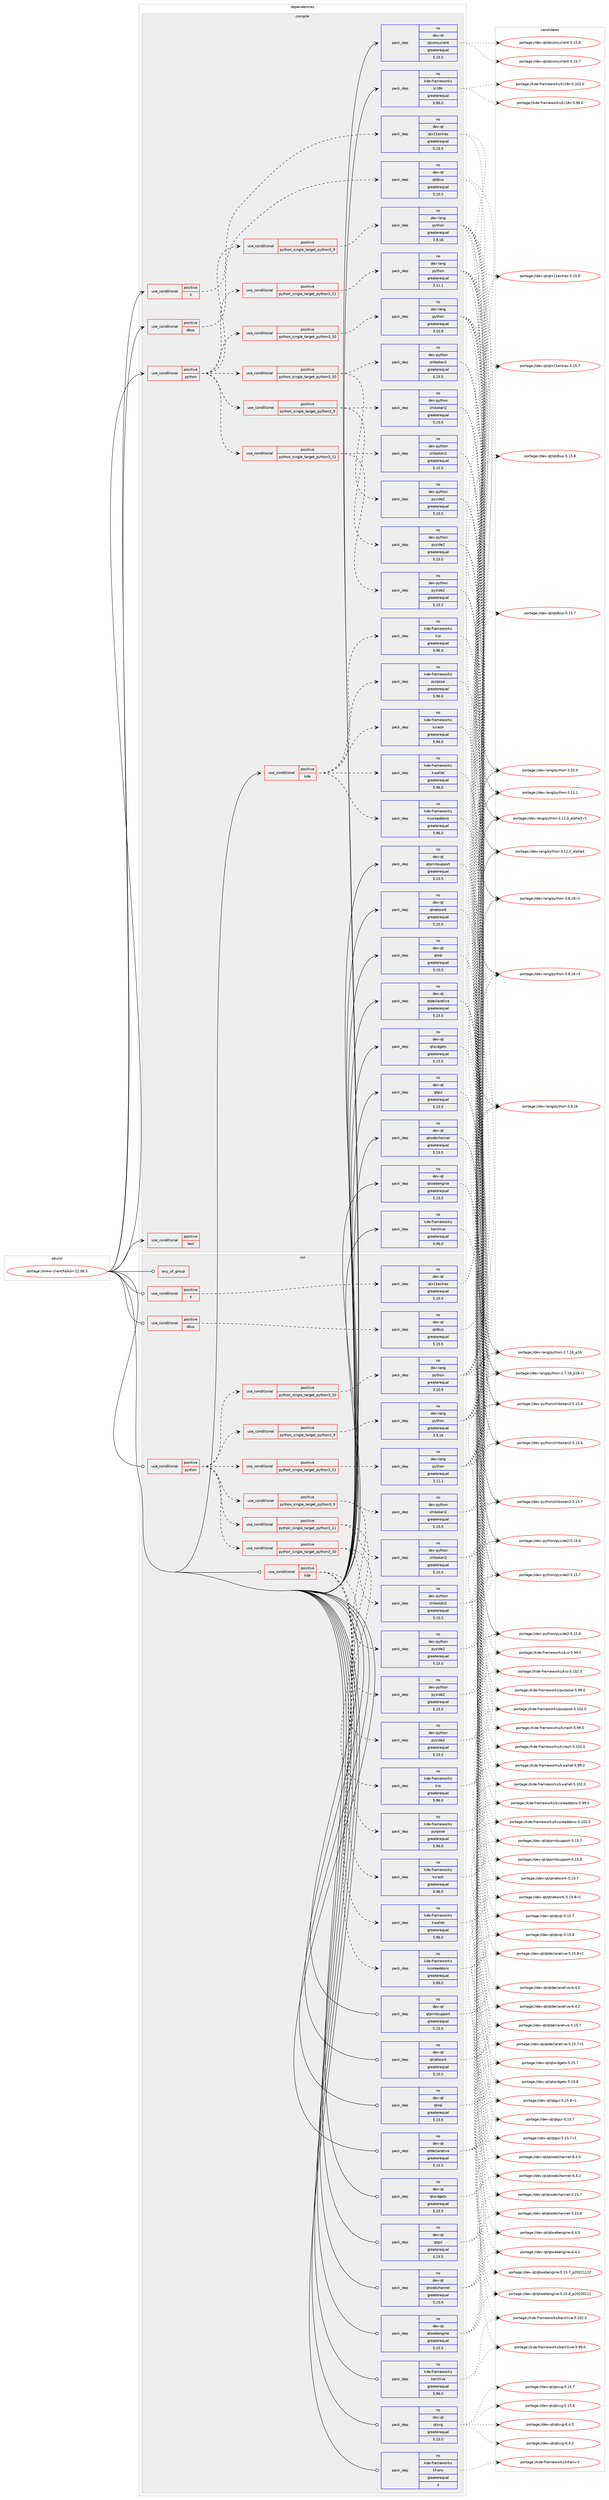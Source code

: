 digraph prolog {

# *************
# Graph options
# *************

newrank=true;
concentrate=true;
compound=true;
graph [rankdir=LR,fontname=Helvetica,fontsize=10,ranksep=1.5];#, ranksep=2.5, nodesep=0.2];
edge  [arrowhead=vee];
node  [fontname=Helvetica,fontsize=10];

# **********
# The ebuild
# **********

subgraph cluster_leftcol {
color=gray;
rank=same;
label=<<i>ebuild</i>>;
id [label="portage://www-client/falkon-22.08.3", color=red, width=4, href="../www-client/falkon-22.08.3.svg"];
}

# ****************
# The dependencies
# ****************

subgraph cluster_midcol {
color=gray;
label=<<i>dependencies</i>>;
subgraph cluster_compile {
fillcolor="#eeeeee";
style=filled;
label=<<i>compile</i>>;
subgraph cond7355 {
dependency11848 [label=<<TABLE BORDER="0" CELLBORDER="1" CELLSPACING="0" CELLPADDING="4"><TR><TD ROWSPAN="3" CELLPADDING="10">use_conditional</TD></TR><TR><TD>positive</TD></TR><TR><TD>X</TD></TR></TABLE>>, shape=none, color=red];
subgraph pack4347 {
dependency11849 [label=<<TABLE BORDER="0" CELLBORDER="1" CELLSPACING="0" CELLPADDING="4" WIDTH="220"><TR><TD ROWSPAN="6" CELLPADDING="30">pack_dep</TD></TR><TR><TD WIDTH="110">no</TD></TR><TR><TD>dev-qt</TD></TR><TR><TD>qtx11extras</TD></TR><TR><TD>greaterequal</TD></TR><TR><TD>5.15.5</TD></TR></TABLE>>, shape=none, color=blue];
}
dependency11848:e -> dependency11849:w [weight=20,style="dashed",arrowhead="vee"];
# *** BEGIN UNKNOWN DEPENDENCY TYPE (TODO) ***
# dependency11848 -> package_dependency(portage://www-client/falkon-22.08.3,install,no,x11-libs,libxcb,none,[,,],any_same_slot,[])
# *** END UNKNOWN DEPENDENCY TYPE (TODO) ***

# *** BEGIN UNKNOWN DEPENDENCY TYPE (TODO) ***
# dependency11848 -> package_dependency(portage://www-client/falkon-22.08.3,install,no,x11-libs,xcb-util,none,[,,],[],[])
# *** END UNKNOWN DEPENDENCY TYPE (TODO) ***

}
id:e -> dependency11848:w [weight=20,style="solid",arrowhead="vee"];
subgraph cond7356 {
dependency11850 [label=<<TABLE BORDER="0" CELLBORDER="1" CELLSPACING="0" CELLPADDING="4"><TR><TD ROWSPAN="3" CELLPADDING="10">use_conditional</TD></TR><TR><TD>positive</TD></TR><TR><TD>dbus</TD></TR></TABLE>>, shape=none, color=red];
subgraph pack4348 {
dependency11851 [label=<<TABLE BORDER="0" CELLBORDER="1" CELLSPACING="0" CELLPADDING="4" WIDTH="220"><TR><TD ROWSPAN="6" CELLPADDING="30">pack_dep</TD></TR><TR><TD WIDTH="110">no</TD></TR><TR><TD>dev-qt</TD></TR><TR><TD>qtdbus</TD></TR><TR><TD>greaterequal</TD></TR><TR><TD>5.15.5</TD></TR></TABLE>>, shape=none, color=blue];
}
dependency11850:e -> dependency11851:w [weight=20,style="dashed",arrowhead="vee"];
}
id:e -> dependency11850:w [weight=20,style="solid",arrowhead="vee"];
subgraph cond7357 {
dependency11852 [label=<<TABLE BORDER="0" CELLBORDER="1" CELLSPACING="0" CELLPADDING="4"><TR><TD ROWSPAN="3" CELLPADDING="10">use_conditional</TD></TR><TR><TD>positive</TD></TR><TR><TD>kde</TD></TR></TABLE>>, shape=none, color=red];
subgraph pack4349 {
dependency11853 [label=<<TABLE BORDER="0" CELLBORDER="1" CELLSPACING="0" CELLPADDING="4" WIDTH="220"><TR><TD ROWSPAN="6" CELLPADDING="30">pack_dep</TD></TR><TR><TD WIDTH="110">no</TD></TR><TR><TD>kde-frameworks</TD></TR><TR><TD>kcoreaddons</TD></TR><TR><TD>greaterequal</TD></TR><TR><TD>5.96.0</TD></TR></TABLE>>, shape=none, color=blue];
}
dependency11852:e -> dependency11853:w [weight=20,style="dashed",arrowhead="vee"];
subgraph pack4350 {
dependency11854 [label=<<TABLE BORDER="0" CELLBORDER="1" CELLSPACING="0" CELLPADDING="4" WIDTH="220"><TR><TD ROWSPAN="6" CELLPADDING="30">pack_dep</TD></TR><TR><TD WIDTH="110">no</TD></TR><TR><TD>kde-frameworks</TD></TR><TR><TD>kcrash</TD></TR><TR><TD>greaterequal</TD></TR><TR><TD>5.96.0</TD></TR></TABLE>>, shape=none, color=blue];
}
dependency11852:e -> dependency11854:w [weight=20,style="dashed",arrowhead="vee"];
subgraph pack4351 {
dependency11855 [label=<<TABLE BORDER="0" CELLBORDER="1" CELLSPACING="0" CELLPADDING="4" WIDTH="220"><TR><TD ROWSPAN="6" CELLPADDING="30">pack_dep</TD></TR><TR><TD WIDTH="110">no</TD></TR><TR><TD>kde-frameworks</TD></TR><TR><TD>kio</TD></TR><TR><TD>greaterequal</TD></TR><TR><TD>5.96.0</TD></TR></TABLE>>, shape=none, color=blue];
}
dependency11852:e -> dependency11855:w [weight=20,style="dashed",arrowhead="vee"];
subgraph pack4352 {
dependency11856 [label=<<TABLE BORDER="0" CELLBORDER="1" CELLSPACING="0" CELLPADDING="4" WIDTH="220"><TR><TD ROWSPAN="6" CELLPADDING="30">pack_dep</TD></TR><TR><TD WIDTH="110">no</TD></TR><TR><TD>kde-frameworks</TD></TR><TR><TD>kwallet</TD></TR><TR><TD>greaterequal</TD></TR><TR><TD>5.96.0</TD></TR></TABLE>>, shape=none, color=blue];
}
dependency11852:e -> dependency11856:w [weight=20,style="dashed",arrowhead="vee"];
subgraph pack4353 {
dependency11857 [label=<<TABLE BORDER="0" CELLBORDER="1" CELLSPACING="0" CELLPADDING="4" WIDTH="220"><TR><TD ROWSPAN="6" CELLPADDING="30">pack_dep</TD></TR><TR><TD WIDTH="110">no</TD></TR><TR><TD>kde-frameworks</TD></TR><TR><TD>purpose</TD></TR><TR><TD>greaterequal</TD></TR><TR><TD>5.96.0</TD></TR></TABLE>>, shape=none, color=blue];
}
dependency11852:e -> dependency11857:w [weight=20,style="dashed",arrowhead="vee"];
}
id:e -> dependency11852:w [weight=20,style="solid",arrowhead="vee"];
subgraph cond7358 {
dependency11858 [label=<<TABLE BORDER="0" CELLBORDER="1" CELLSPACING="0" CELLPADDING="4"><TR><TD ROWSPAN="3" CELLPADDING="10">use_conditional</TD></TR><TR><TD>positive</TD></TR><TR><TD>python</TD></TR></TABLE>>, shape=none, color=red];
subgraph cond7359 {
dependency11859 [label=<<TABLE BORDER="0" CELLBORDER="1" CELLSPACING="0" CELLPADDING="4"><TR><TD ROWSPAN="3" CELLPADDING="10">use_conditional</TD></TR><TR><TD>positive</TD></TR><TR><TD>python_single_target_python3_9</TD></TR></TABLE>>, shape=none, color=red];
subgraph pack4354 {
dependency11860 [label=<<TABLE BORDER="0" CELLBORDER="1" CELLSPACING="0" CELLPADDING="4" WIDTH="220"><TR><TD ROWSPAN="6" CELLPADDING="30">pack_dep</TD></TR><TR><TD WIDTH="110">no</TD></TR><TR><TD>dev-lang</TD></TR><TR><TD>python</TD></TR><TR><TD>greaterequal</TD></TR><TR><TD>3.9.16</TD></TR></TABLE>>, shape=none, color=blue];
}
dependency11859:e -> dependency11860:w [weight=20,style="dashed",arrowhead="vee"];
}
dependency11858:e -> dependency11859:w [weight=20,style="dashed",arrowhead="vee"];
subgraph cond7360 {
dependency11861 [label=<<TABLE BORDER="0" CELLBORDER="1" CELLSPACING="0" CELLPADDING="4"><TR><TD ROWSPAN="3" CELLPADDING="10">use_conditional</TD></TR><TR><TD>positive</TD></TR><TR><TD>python_single_target_python3_10</TD></TR></TABLE>>, shape=none, color=red];
subgraph pack4355 {
dependency11862 [label=<<TABLE BORDER="0" CELLBORDER="1" CELLSPACING="0" CELLPADDING="4" WIDTH="220"><TR><TD ROWSPAN="6" CELLPADDING="30">pack_dep</TD></TR><TR><TD WIDTH="110">no</TD></TR><TR><TD>dev-lang</TD></TR><TR><TD>python</TD></TR><TR><TD>greaterequal</TD></TR><TR><TD>3.10.9</TD></TR></TABLE>>, shape=none, color=blue];
}
dependency11861:e -> dependency11862:w [weight=20,style="dashed",arrowhead="vee"];
}
dependency11858:e -> dependency11861:w [weight=20,style="dashed",arrowhead="vee"];
subgraph cond7361 {
dependency11863 [label=<<TABLE BORDER="0" CELLBORDER="1" CELLSPACING="0" CELLPADDING="4"><TR><TD ROWSPAN="3" CELLPADDING="10">use_conditional</TD></TR><TR><TD>positive</TD></TR><TR><TD>python_single_target_python3_11</TD></TR></TABLE>>, shape=none, color=red];
subgraph pack4356 {
dependency11864 [label=<<TABLE BORDER="0" CELLBORDER="1" CELLSPACING="0" CELLPADDING="4" WIDTH="220"><TR><TD ROWSPAN="6" CELLPADDING="30">pack_dep</TD></TR><TR><TD WIDTH="110">no</TD></TR><TR><TD>dev-lang</TD></TR><TR><TD>python</TD></TR><TR><TD>greaterequal</TD></TR><TR><TD>3.11.1</TD></TR></TABLE>>, shape=none, color=blue];
}
dependency11863:e -> dependency11864:w [weight=20,style="dashed",arrowhead="vee"];
}
dependency11858:e -> dependency11863:w [weight=20,style="dashed",arrowhead="vee"];
subgraph cond7362 {
dependency11865 [label=<<TABLE BORDER="0" CELLBORDER="1" CELLSPACING="0" CELLPADDING="4"><TR><TD ROWSPAN="3" CELLPADDING="10">use_conditional</TD></TR><TR><TD>positive</TD></TR><TR><TD>python_single_target_python3_9</TD></TR></TABLE>>, shape=none, color=red];
subgraph pack4357 {
dependency11866 [label=<<TABLE BORDER="0" CELLBORDER="1" CELLSPACING="0" CELLPADDING="4" WIDTH="220"><TR><TD ROWSPAN="6" CELLPADDING="30">pack_dep</TD></TR><TR><TD WIDTH="110">no</TD></TR><TR><TD>dev-python</TD></TR><TR><TD>pyside2</TD></TR><TR><TD>greaterequal</TD></TR><TR><TD>5.15.5</TD></TR></TABLE>>, shape=none, color=blue];
}
dependency11865:e -> dependency11866:w [weight=20,style="dashed",arrowhead="vee"];
subgraph pack4358 {
dependency11867 [label=<<TABLE BORDER="0" CELLBORDER="1" CELLSPACING="0" CELLPADDING="4" WIDTH="220"><TR><TD ROWSPAN="6" CELLPADDING="30">pack_dep</TD></TR><TR><TD WIDTH="110">no</TD></TR><TR><TD>dev-python</TD></TR><TR><TD>shiboken2</TD></TR><TR><TD>greaterequal</TD></TR><TR><TD>5.15.5</TD></TR></TABLE>>, shape=none, color=blue];
}
dependency11865:e -> dependency11867:w [weight=20,style="dashed",arrowhead="vee"];
}
dependency11858:e -> dependency11865:w [weight=20,style="dashed",arrowhead="vee"];
subgraph cond7363 {
dependency11868 [label=<<TABLE BORDER="0" CELLBORDER="1" CELLSPACING="0" CELLPADDING="4"><TR><TD ROWSPAN="3" CELLPADDING="10">use_conditional</TD></TR><TR><TD>positive</TD></TR><TR><TD>python_single_target_python3_10</TD></TR></TABLE>>, shape=none, color=red];
subgraph pack4359 {
dependency11869 [label=<<TABLE BORDER="0" CELLBORDER="1" CELLSPACING="0" CELLPADDING="4" WIDTH="220"><TR><TD ROWSPAN="6" CELLPADDING="30">pack_dep</TD></TR><TR><TD WIDTH="110">no</TD></TR><TR><TD>dev-python</TD></TR><TR><TD>pyside2</TD></TR><TR><TD>greaterequal</TD></TR><TR><TD>5.15.5</TD></TR></TABLE>>, shape=none, color=blue];
}
dependency11868:e -> dependency11869:w [weight=20,style="dashed",arrowhead="vee"];
subgraph pack4360 {
dependency11870 [label=<<TABLE BORDER="0" CELLBORDER="1" CELLSPACING="0" CELLPADDING="4" WIDTH="220"><TR><TD ROWSPAN="6" CELLPADDING="30">pack_dep</TD></TR><TR><TD WIDTH="110">no</TD></TR><TR><TD>dev-python</TD></TR><TR><TD>shiboken2</TD></TR><TR><TD>greaterequal</TD></TR><TR><TD>5.15.5</TD></TR></TABLE>>, shape=none, color=blue];
}
dependency11868:e -> dependency11870:w [weight=20,style="dashed",arrowhead="vee"];
}
dependency11858:e -> dependency11868:w [weight=20,style="dashed",arrowhead="vee"];
subgraph cond7364 {
dependency11871 [label=<<TABLE BORDER="0" CELLBORDER="1" CELLSPACING="0" CELLPADDING="4"><TR><TD ROWSPAN="3" CELLPADDING="10">use_conditional</TD></TR><TR><TD>positive</TD></TR><TR><TD>python_single_target_python3_11</TD></TR></TABLE>>, shape=none, color=red];
subgraph pack4361 {
dependency11872 [label=<<TABLE BORDER="0" CELLBORDER="1" CELLSPACING="0" CELLPADDING="4" WIDTH="220"><TR><TD ROWSPAN="6" CELLPADDING="30">pack_dep</TD></TR><TR><TD WIDTH="110">no</TD></TR><TR><TD>dev-python</TD></TR><TR><TD>pyside2</TD></TR><TR><TD>greaterequal</TD></TR><TR><TD>5.15.5</TD></TR></TABLE>>, shape=none, color=blue];
}
dependency11871:e -> dependency11872:w [weight=20,style="dashed",arrowhead="vee"];
subgraph pack4362 {
dependency11873 [label=<<TABLE BORDER="0" CELLBORDER="1" CELLSPACING="0" CELLPADDING="4" WIDTH="220"><TR><TD ROWSPAN="6" CELLPADDING="30">pack_dep</TD></TR><TR><TD WIDTH="110">no</TD></TR><TR><TD>dev-python</TD></TR><TR><TD>shiboken2</TD></TR><TR><TD>greaterequal</TD></TR><TR><TD>5.15.5</TD></TR></TABLE>>, shape=none, color=blue];
}
dependency11871:e -> dependency11873:w [weight=20,style="dashed",arrowhead="vee"];
}
dependency11858:e -> dependency11871:w [weight=20,style="dashed",arrowhead="vee"];
}
id:e -> dependency11858:w [weight=20,style="solid",arrowhead="vee"];
subgraph cond7365 {
dependency11874 [label=<<TABLE BORDER="0" CELLBORDER="1" CELLSPACING="0" CELLPADDING="4"><TR><TD ROWSPAN="3" CELLPADDING="10">use_conditional</TD></TR><TR><TD>positive</TD></TR><TR><TD>test</TD></TR></TABLE>>, shape=none, color=red];
# *** BEGIN UNKNOWN DEPENDENCY TYPE (TODO) ***
# dependency11874 -> package_dependency(portage://www-client/falkon-22.08.3,install,no,dev-qt,qttest,none,[,,],[slot(5)],[])
# *** END UNKNOWN DEPENDENCY TYPE (TODO) ***

}
id:e -> dependency11874:w [weight=20,style="solid",arrowhead="vee"];
# *** BEGIN UNKNOWN DEPENDENCY TYPE (TODO) ***
# id -> package_dependency(portage://www-client/falkon-22.08.3,install,no,dev-libs,openssl,none,[,,],[slot(0),equal],[])
# *** END UNKNOWN DEPENDENCY TYPE (TODO) ***

subgraph pack4363 {
dependency11875 [label=<<TABLE BORDER="0" CELLBORDER="1" CELLSPACING="0" CELLPADDING="4" WIDTH="220"><TR><TD ROWSPAN="6" CELLPADDING="30">pack_dep</TD></TR><TR><TD WIDTH="110">no</TD></TR><TR><TD>dev-qt</TD></TR><TR><TD>qtconcurrent</TD></TR><TR><TD>greaterequal</TD></TR><TR><TD>5.15.5</TD></TR></TABLE>>, shape=none, color=blue];
}
id:e -> dependency11875:w [weight=20,style="solid",arrowhead="vee"];
# *** BEGIN UNKNOWN DEPENDENCY TYPE (TODO) ***
# id -> package_dependency(portage://www-client/falkon-22.08.3,install,no,dev-qt,qtcore,none,[,,],[slot(5)],[])
# *** END UNKNOWN DEPENDENCY TYPE (TODO) ***

subgraph pack4364 {
dependency11876 [label=<<TABLE BORDER="0" CELLBORDER="1" CELLSPACING="0" CELLPADDING="4" WIDTH="220"><TR><TD ROWSPAN="6" CELLPADDING="30">pack_dep</TD></TR><TR><TD WIDTH="110">no</TD></TR><TR><TD>dev-qt</TD></TR><TR><TD>qtdeclarative</TD></TR><TR><TD>greaterequal</TD></TR><TR><TD>5.15.5</TD></TR></TABLE>>, shape=none, color=blue];
}
id:e -> dependency11876:w [weight=20,style="solid",arrowhead="vee"];
subgraph pack4365 {
dependency11877 [label=<<TABLE BORDER="0" CELLBORDER="1" CELLSPACING="0" CELLPADDING="4" WIDTH="220"><TR><TD ROWSPAN="6" CELLPADDING="30">pack_dep</TD></TR><TR><TD WIDTH="110">no</TD></TR><TR><TD>dev-qt</TD></TR><TR><TD>qtgui</TD></TR><TR><TD>greaterequal</TD></TR><TR><TD>5.15.5</TD></TR></TABLE>>, shape=none, color=blue];
}
id:e -> dependency11877:w [weight=20,style="solid",arrowhead="vee"];
subgraph pack4366 {
dependency11878 [label=<<TABLE BORDER="0" CELLBORDER="1" CELLSPACING="0" CELLPADDING="4" WIDTH="220"><TR><TD ROWSPAN="6" CELLPADDING="30">pack_dep</TD></TR><TR><TD WIDTH="110">no</TD></TR><TR><TD>dev-qt</TD></TR><TR><TD>qtnetwork</TD></TR><TR><TD>greaterequal</TD></TR><TR><TD>5.15.5</TD></TR></TABLE>>, shape=none, color=blue];
}
id:e -> dependency11878:w [weight=20,style="solid",arrowhead="vee"];
subgraph pack4367 {
dependency11879 [label=<<TABLE BORDER="0" CELLBORDER="1" CELLSPACING="0" CELLPADDING="4" WIDTH="220"><TR><TD ROWSPAN="6" CELLPADDING="30">pack_dep</TD></TR><TR><TD WIDTH="110">no</TD></TR><TR><TD>dev-qt</TD></TR><TR><TD>qtprintsupport</TD></TR><TR><TD>greaterequal</TD></TR><TR><TD>5.15.5</TD></TR></TABLE>>, shape=none, color=blue];
}
id:e -> dependency11879:w [weight=20,style="solid",arrowhead="vee"];
subgraph pack4368 {
dependency11880 [label=<<TABLE BORDER="0" CELLBORDER="1" CELLSPACING="0" CELLPADDING="4" WIDTH="220"><TR><TD ROWSPAN="6" CELLPADDING="30">pack_dep</TD></TR><TR><TD WIDTH="110">no</TD></TR><TR><TD>dev-qt</TD></TR><TR><TD>qtsql</TD></TR><TR><TD>greaterequal</TD></TR><TR><TD>5.15.5</TD></TR></TABLE>>, shape=none, color=blue];
}
id:e -> dependency11880:w [weight=20,style="solid",arrowhead="vee"];
subgraph pack4369 {
dependency11881 [label=<<TABLE BORDER="0" CELLBORDER="1" CELLSPACING="0" CELLPADDING="4" WIDTH="220"><TR><TD ROWSPAN="6" CELLPADDING="30">pack_dep</TD></TR><TR><TD WIDTH="110">no</TD></TR><TR><TD>dev-qt</TD></TR><TR><TD>qtwebchannel</TD></TR><TR><TD>greaterequal</TD></TR><TR><TD>5.15.5</TD></TR></TABLE>>, shape=none, color=blue];
}
id:e -> dependency11881:w [weight=20,style="solid",arrowhead="vee"];
subgraph pack4370 {
dependency11882 [label=<<TABLE BORDER="0" CELLBORDER="1" CELLSPACING="0" CELLPADDING="4" WIDTH="220"><TR><TD ROWSPAN="6" CELLPADDING="30">pack_dep</TD></TR><TR><TD WIDTH="110">no</TD></TR><TR><TD>dev-qt</TD></TR><TR><TD>qtwebengine</TD></TR><TR><TD>greaterequal</TD></TR><TR><TD>5.15.5</TD></TR></TABLE>>, shape=none, color=blue];
}
id:e -> dependency11882:w [weight=20,style="solid",arrowhead="vee"];
subgraph pack4371 {
dependency11883 [label=<<TABLE BORDER="0" CELLBORDER="1" CELLSPACING="0" CELLPADDING="4" WIDTH="220"><TR><TD ROWSPAN="6" CELLPADDING="30">pack_dep</TD></TR><TR><TD WIDTH="110">no</TD></TR><TR><TD>dev-qt</TD></TR><TR><TD>qtwidgets</TD></TR><TR><TD>greaterequal</TD></TR><TR><TD>5.15.5</TD></TR></TABLE>>, shape=none, color=blue];
}
id:e -> dependency11883:w [weight=20,style="solid",arrowhead="vee"];
subgraph pack4372 {
dependency11884 [label=<<TABLE BORDER="0" CELLBORDER="1" CELLSPACING="0" CELLPADDING="4" WIDTH="220"><TR><TD ROWSPAN="6" CELLPADDING="30">pack_dep</TD></TR><TR><TD WIDTH="110">no</TD></TR><TR><TD>kde-frameworks</TD></TR><TR><TD>karchive</TD></TR><TR><TD>greaterequal</TD></TR><TR><TD>5.96.0</TD></TR></TABLE>>, shape=none, color=blue];
}
id:e -> dependency11884:w [weight=20,style="solid",arrowhead="vee"];
subgraph pack4373 {
dependency11885 [label=<<TABLE BORDER="0" CELLBORDER="1" CELLSPACING="0" CELLPADDING="4" WIDTH="220"><TR><TD ROWSPAN="6" CELLPADDING="30">pack_dep</TD></TR><TR><TD WIDTH="110">no</TD></TR><TR><TD>kde-frameworks</TD></TR><TR><TD>ki18n</TD></TR><TR><TD>greaterequal</TD></TR><TR><TD>5.96.0</TD></TR></TABLE>>, shape=none, color=blue];
}
id:e -> dependency11885:w [weight=20,style="solid",arrowhead="vee"];
# *** BEGIN UNKNOWN DEPENDENCY TYPE (TODO) ***
# id -> package_dependency(portage://www-client/falkon-22.08.3,install,no,virtual,libintl,none,[,,],[],[])
# *** END UNKNOWN DEPENDENCY TYPE (TODO) ***

}
subgraph cluster_compileandrun {
fillcolor="#eeeeee";
style=filled;
label=<<i>compile and run</i>>;
}
subgraph cluster_run {
fillcolor="#eeeeee";
style=filled;
label=<<i>run</i>>;
subgraph any138 {
dependency11886 [label=<<TABLE BORDER="0" CELLBORDER="1" CELLSPACING="0" CELLPADDING="4"><TR><TD CELLPADDING="10">any_of_group</TD></TR></TABLE>>, shape=none, color=red];# *** BEGIN UNKNOWN DEPENDENCY TYPE (TODO) ***
# dependency11886 -> package_dependency(portage://www-client/falkon-22.08.3,run,no,kde-frameworks,breeze-icons,none,[,,],any_different_slot,[])
# *** END UNKNOWN DEPENDENCY TYPE (TODO) ***

# *** BEGIN UNKNOWN DEPENDENCY TYPE (TODO) ***
# dependency11886 -> package_dependency(portage://www-client/falkon-22.08.3,run,no,kde-frameworks,oxygen-icons,none,[,,],any_different_slot,[])
# *** END UNKNOWN DEPENDENCY TYPE (TODO) ***

}
id:e -> dependency11886:w [weight=20,style="solid",arrowhead="odot"];
subgraph cond7366 {
dependency11887 [label=<<TABLE BORDER="0" CELLBORDER="1" CELLSPACING="0" CELLPADDING="4"><TR><TD ROWSPAN="3" CELLPADDING="10">use_conditional</TD></TR><TR><TD>positive</TD></TR><TR><TD>X</TD></TR></TABLE>>, shape=none, color=red];
subgraph pack4374 {
dependency11888 [label=<<TABLE BORDER="0" CELLBORDER="1" CELLSPACING="0" CELLPADDING="4" WIDTH="220"><TR><TD ROWSPAN="6" CELLPADDING="30">pack_dep</TD></TR><TR><TD WIDTH="110">no</TD></TR><TR><TD>dev-qt</TD></TR><TR><TD>qtx11extras</TD></TR><TR><TD>greaterequal</TD></TR><TR><TD>5.15.5</TD></TR></TABLE>>, shape=none, color=blue];
}
dependency11887:e -> dependency11888:w [weight=20,style="dashed",arrowhead="vee"];
# *** BEGIN UNKNOWN DEPENDENCY TYPE (TODO) ***
# dependency11887 -> package_dependency(portage://www-client/falkon-22.08.3,run,no,x11-libs,libxcb,none,[,,],any_same_slot,[])
# *** END UNKNOWN DEPENDENCY TYPE (TODO) ***

# *** BEGIN UNKNOWN DEPENDENCY TYPE (TODO) ***
# dependency11887 -> package_dependency(portage://www-client/falkon-22.08.3,run,no,x11-libs,xcb-util,none,[,,],[],[])
# *** END UNKNOWN DEPENDENCY TYPE (TODO) ***

}
id:e -> dependency11887:w [weight=20,style="solid",arrowhead="odot"];
subgraph cond7367 {
dependency11889 [label=<<TABLE BORDER="0" CELLBORDER="1" CELLSPACING="0" CELLPADDING="4"><TR><TD ROWSPAN="3" CELLPADDING="10">use_conditional</TD></TR><TR><TD>positive</TD></TR><TR><TD>dbus</TD></TR></TABLE>>, shape=none, color=red];
subgraph pack4375 {
dependency11890 [label=<<TABLE BORDER="0" CELLBORDER="1" CELLSPACING="0" CELLPADDING="4" WIDTH="220"><TR><TD ROWSPAN="6" CELLPADDING="30">pack_dep</TD></TR><TR><TD WIDTH="110">no</TD></TR><TR><TD>dev-qt</TD></TR><TR><TD>qtdbus</TD></TR><TR><TD>greaterequal</TD></TR><TR><TD>5.15.5</TD></TR></TABLE>>, shape=none, color=blue];
}
dependency11889:e -> dependency11890:w [weight=20,style="dashed",arrowhead="vee"];
}
id:e -> dependency11889:w [weight=20,style="solid",arrowhead="odot"];
subgraph cond7368 {
dependency11891 [label=<<TABLE BORDER="0" CELLBORDER="1" CELLSPACING="0" CELLPADDING="4"><TR><TD ROWSPAN="3" CELLPADDING="10">use_conditional</TD></TR><TR><TD>positive</TD></TR><TR><TD>kde</TD></TR></TABLE>>, shape=none, color=red];
subgraph pack4376 {
dependency11892 [label=<<TABLE BORDER="0" CELLBORDER="1" CELLSPACING="0" CELLPADDING="4" WIDTH="220"><TR><TD ROWSPAN="6" CELLPADDING="30">pack_dep</TD></TR><TR><TD WIDTH="110">no</TD></TR><TR><TD>kde-frameworks</TD></TR><TR><TD>kcoreaddons</TD></TR><TR><TD>greaterequal</TD></TR><TR><TD>5.96.0</TD></TR></TABLE>>, shape=none, color=blue];
}
dependency11891:e -> dependency11892:w [weight=20,style="dashed",arrowhead="vee"];
subgraph pack4377 {
dependency11893 [label=<<TABLE BORDER="0" CELLBORDER="1" CELLSPACING="0" CELLPADDING="4" WIDTH="220"><TR><TD ROWSPAN="6" CELLPADDING="30">pack_dep</TD></TR><TR><TD WIDTH="110">no</TD></TR><TR><TD>kde-frameworks</TD></TR><TR><TD>kcrash</TD></TR><TR><TD>greaterequal</TD></TR><TR><TD>5.96.0</TD></TR></TABLE>>, shape=none, color=blue];
}
dependency11891:e -> dependency11893:w [weight=20,style="dashed",arrowhead="vee"];
subgraph pack4378 {
dependency11894 [label=<<TABLE BORDER="0" CELLBORDER="1" CELLSPACING="0" CELLPADDING="4" WIDTH="220"><TR><TD ROWSPAN="6" CELLPADDING="30">pack_dep</TD></TR><TR><TD WIDTH="110">no</TD></TR><TR><TD>kde-frameworks</TD></TR><TR><TD>kio</TD></TR><TR><TD>greaterequal</TD></TR><TR><TD>5.96.0</TD></TR></TABLE>>, shape=none, color=blue];
}
dependency11891:e -> dependency11894:w [weight=20,style="dashed",arrowhead="vee"];
subgraph pack4379 {
dependency11895 [label=<<TABLE BORDER="0" CELLBORDER="1" CELLSPACING="0" CELLPADDING="4" WIDTH="220"><TR><TD ROWSPAN="6" CELLPADDING="30">pack_dep</TD></TR><TR><TD WIDTH="110">no</TD></TR><TR><TD>kde-frameworks</TD></TR><TR><TD>kwallet</TD></TR><TR><TD>greaterequal</TD></TR><TR><TD>5.96.0</TD></TR></TABLE>>, shape=none, color=blue];
}
dependency11891:e -> dependency11895:w [weight=20,style="dashed",arrowhead="vee"];
subgraph pack4380 {
dependency11896 [label=<<TABLE BORDER="0" CELLBORDER="1" CELLSPACING="0" CELLPADDING="4" WIDTH="220"><TR><TD ROWSPAN="6" CELLPADDING="30">pack_dep</TD></TR><TR><TD WIDTH="110">no</TD></TR><TR><TD>kde-frameworks</TD></TR><TR><TD>purpose</TD></TR><TR><TD>greaterequal</TD></TR><TR><TD>5.96.0</TD></TR></TABLE>>, shape=none, color=blue];
}
dependency11891:e -> dependency11896:w [weight=20,style="dashed",arrowhead="vee"];
}
id:e -> dependency11891:w [weight=20,style="solid",arrowhead="odot"];
subgraph cond7369 {
dependency11897 [label=<<TABLE BORDER="0" CELLBORDER="1" CELLSPACING="0" CELLPADDING="4"><TR><TD ROWSPAN="3" CELLPADDING="10">use_conditional</TD></TR><TR><TD>positive</TD></TR><TR><TD>python</TD></TR></TABLE>>, shape=none, color=red];
subgraph cond7370 {
dependency11898 [label=<<TABLE BORDER="0" CELLBORDER="1" CELLSPACING="0" CELLPADDING="4"><TR><TD ROWSPAN="3" CELLPADDING="10">use_conditional</TD></TR><TR><TD>positive</TD></TR><TR><TD>python_single_target_python3_9</TD></TR></TABLE>>, shape=none, color=red];
subgraph pack4381 {
dependency11899 [label=<<TABLE BORDER="0" CELLBORDER="1" CELLSPACING="0" CELLPADDING="4" WIDTH="220"><TR><TD ROWSPAN="6" CELLPADDING="30">pack_dep</TD></TR><TR><TD WIDTH="110">no</TD></TR><TR><TD>dev-lang</TD></TR><TR><TD>python</TD></TR><TR><TD>greaterequal</TD></TR><TR><TD>3.9.16</TD></TR></TABLE>>, shape=none, color=blue];
}
dependency11898:e -> dependency11899:w [weight=20,style="dashed",arrowhead="vee"];
}
dependency11897:e -> dependency11898:w [weight=20,style="dashed",arrowhead="vee"];
subgraph cond7371 {
dependency11900 [label=<<TABLE BORDER="0" CELLBORDER="1" CELLSPACING="0" CELLPADDING="4"><TR><TD ROWSPAN="3" CELLPADDING="10">use_conditional</TD></TR><TR><TD>positive</TD></TR><TR><TD>python_single_target_python3_10</TD></TR></TABLE>>, shape=none, color=red];
subgraph pack4382 {
dependency11901 [label=<<TABLE BORDER="0" CELLBORDER="1" CELLSPACING="0" CELLPADDING="4" WIDTH="220"><TR><TD ROWSPAN="6" CELLPADDING="30">pack_dep</TD></TR><TR><TD WIDTH="110">no</TD></TR><TR><TD>dev-lang</TD></TR><TR><TD>python</TD></TR><TR><TD>greaterequal</TD></TR><TR><TD>3.10.9</TD></TR></TABLE>>, shape=none, color=blue];
}
dependency11900:e -> dependency11901:w [weight=20,style="dashed",arrowhead="vee"];
}
dependency11897:e -> dependency11900:w [weight=20,style="dashed",arrowhead="vee"];
subgraph cond7372 {
dependency11902 [label=<<TABLE BORDER="0" CELLBORDER="1" CELLSPACING="0" CELLPADDING="4"><TR><TD ROWSPAN="3" CELLPADDING="10">use_conditional</TD></TR><TR><TD>positive</TD></TR><TR><TD>python_single_target_python3_11</TD></TR></TABLE>>, shape=none, color=red];
subgraph pack4383 {
dependency11903 [label=<<TABLE BORDER="0" CELLBORDER="1" CELLSPACING="0" CELLPADDING="4" WIDTH="220"><TR><TD ROWSPAN="6" CELLPADDING="30">pack_dep</TD></TR><TR><TD WIDTH="110">no</TD></TR><TR><TD>dev-lang</TD></TR><TR><TD>python</TD></TR><TR><TD>greaterequal</TD></TR><TR><TD>3.11.1</TD></TR></TABLE>>, shape=none, color=blue];
}
dependency11902:e -> dependency11903:w [weight=20,style="dashed",arrowhead="vee"];
}
dependency11897:e -> dependency11902:w [weight=20,style="dashed",arrowhead="vee"];
subgraph cond7373 {
dependency11904 [label=<<TABLE BORDER="0" CELLBORDER="1" CELLSPACING="0" CELLPADDING="4"><TR><TD ROWSPAN="3" CELLPADDING="10">use_conditional</TD></TR><TR><TD>positive</TD></TR><TR><TD>python_single_target_python3_9</TD></TR></TABLE>>, shape=none, color=red];
subgraph pack4384 {
dependency11905 [label=<<TABLE BORDER="0" CELLBORDER="1" CELLSPACING="0" CELLPADDING="4" WIDTH="220"><TR><TD ROWSPAN="6" CELLPADDING="30">pack_dep</TD></TR><TR><TD WIDTH="110">no</TD></TR><TR><TD>dev-python</TD></TR><TR><TD>pyside2</TD></TR><TR><TD>greaterequal</TD></TR><TR><TD>5.15.5</TD></TR></TABLE>>, shape=none, color=blue];
}
dependency11904:e -> dependency11905:w [weight=20,style="dashed",arrowhead="vee"];
subgraph pack4385 {
dependency11906 [label=<<TABLE BORDER="0" CELLBORDER="1" CELLSPACING="0" CELLPADDING="4" WIDTH="220"><TR><TD ROWSPAN="6" CELLPADDING="30">pack_dep</TD></TR><TR><TD WIDTH="110">no</TD></TR><TR><TD>dev-python</TD></TR><TR><TD>shiboken2</TD></TR><TR><TD>greaterequal</TD></TR><TR><TD>5.15.5</TD></TR></TABLE>>, shape=none, color=blue];
}
dependency11904:e -> dependency11906:w [weight=20,style="dashed",arrowhead="vee"];
}
dependency11897:e -> dependency11904:w [weight=20,style="dashed",arrowhead="vee"];
subgraph cond7374 {
dependency11907 [label=<<TABLE BORDER="0" CELLBORDER="1" CELLSPACING="0" CELLPADDING="4"><TR><TD ROWSPAN="3" CELLPADDING="10">use_conditional</TD></TR><TR><TD>positive</TD></TR><TR><TD>python_single_target_python3_10</TD></TR></TABLE>>, shape=none, color=red];
subgraph pack4386 {
dependency11908 [label=<<TABLE BORDER="0" CELLBORDER="1" CELLSPACING="0" CELLPADDING="4" WIDTH="220"><TR><TD ROWSPAN="6" CELLPADDING="30">pack_dep</TD></TR><TR><TD WIDTH="110">no</TD></TR><TR><TD>dev-python</TD></TR><TR><TD>pyside2</TD></TR><TR><TD>greaterequal</TD></TR><TR><TD>5.15.5</TD></TR></TABLE>>, shape=none, color=blue];
}
dependency11907:e -> dependency11908:w [weight=20,style="dashed",arrowhead="vee"];
subgraph pack4387 {
dependency11909 [label=<<TABLE BORDER="0" CELLBORDER="1" CELLSPACING="0" CELLPADDING="4" WIDTH="220"><TR><TD ROWSPAN="6" CELLPADDING="30">pack_dep</TD></TR><TR><TD WIDTH="110">no</TD></TR><TR><TD>dev-python</TD></TR><TR><TD>shiboken2</TD></TR><TR><TD>greaterequal</TD></TR><TR><TD>5.15.5</TD></TR></TABLE>>, shape=none, color=blue];
}
dependency11907:e -> dependency11909:w [weight=20,style="dashed",arrowhead="vee"];
}
dependency11897:e -> dependency11907:w [weight=20,style="dashed",arrowhead="vee"];
subgraph cond7375 {
dependency11910 [label=<<TABLE BORDER="0" CELLBORDER="1" CELLSPACING="0" CELLPADDING="4"><TR><TD ROWSPAN="3" CELLPADDING="10">use_conditional</TD></TR><TR><TD>positive</TD></TR><TR><TD>python_single_target_python3_11</TD></TR></TABLE>>, shape=none, color=red];
subgraph pack4388 {
dependency11911 [label=<<TABLE BORDER="0" CELLBORDER="1" CELLSPACING="0" CELLPADDING="4" WIDTH="220"><TR><TD ROWSPAN="6" CELLPADDING="30">pack_dep</TD></TR><TR><TD WIDTH="110">no</TD></TR><TR><TD>dev-python</TD></TR><TR><TD>pyside2</TD></TR><TR><TD>greaterequal</TD></TR><TR><TD>5.15.5</TD></TR></TABLE>>, shape=none, color=blue];
}
dependency11910:e -> dependency11911:w [weight=20,style="dashed",arrowhead="vee"];
subgraph pack4389 {
dependency11912 [label=<<TABLE BORDER="0" CELLBORDER="1" CELLSPACING="0" CELLPADDING="4" WIDTH="220"><TR><TD ROWSPAN="6" CELLPADDING="30">pack_dep</TD></TR><TR><TD WIDTH="110">no</TD></TR><TR><TD>dev-python</TD></TR><TR><TD>shiboken2</TD></TR><TR><TD>greaterequal</TD></TR><TR><TD>5.15.5</TD></TR></TABLE>>, shape=none, color=blue];
}
dependency11910:e -> dependency11912:w [weight=20,style="dashed",arrowhead="vee"];
}
dependency11897:e -> dependency11910:w [weight=20,style="dashed",arrowhead="vee"];
}
id:e -> dependency11897:w [weight=20,style="solid",arrowhead="odot"];
# *** BEGIN UNKNOWN DEPENDENCY TYPE (TODO) ***
# id -> package_dependency(portage://www-client/falkon-22.08.3,run,no,dev-libs,openssl,none,[,,],[slot(0),equal],[])
# *** END UNKNOWN DEPENDENCY TYPE (TODO) ***

# *** BEGIN UNKNOWN DEPENDENCY TYPE (TODO) ***
# id -> package_dependency(portage://www-client/falkon-22.08.3,run,no,dev-qt,qtcore,none,[,,],[slot(5)],[])
# *** END UNKNOWN DEPENDENCY TYPE (TODO) ***

subgraph pack4390 {
dependency11913 [label=<<TABLE BORDER="0" CELLBORDER="1" CELLSPACING="0" CELLPADDING="4" WIDTH="220"><TR><TD ROWSPAN="6" CELLPADDING="30">pack_dep</TD></TR><TR><TD WIDTH="110">no</TD></TR><TR><TD>dev-qt</TD></TR><TR><TD>qtdeclarative</TD></TR><TR><TD>greaterequal</TD></TR><TR><TD>5.15.5</TD></TR></TABLE>>, shape=none, color=blue];
}
id:e -> dependency11913:w [weight=20,style="solid",arrowhead="odot"];
subgraph pack4391 {
dependency11914 [label=<<TABLE BORDER="0" CELLBORDER="1" CELLSPACING="0" CELLPADDING="4" WIDTH="220"><TR><TD ROWSPAN="6" CELLPADDING="30">pack_dep</TD></TR><TR><TD WIDTH="110">no</TD></TR><TR><TD>dev-qt</TD></TR><TR><TD>qtgui</TD></TR><TR><TD>greaterequal</TD></TR><TR><TD>5.15.5</TD></TR></TABLE>>, shape=none, color=blue];
}
id:e -> dependency11914:w [weight=20,style="solid",arrowhead="odot"];
subgraph pack4392 {
dependency11915 [label=<<TABLE BORDER="0" CELLBORDER="1" CELLSPACING="0" CELLPADDING="4" WIDTH="220"><TR><TD ROWSPAN="6" CELLPADDING="30">pack_dep</TD></TR><TR><TD WIDTH="110">no</TD></TR><TR><TD>dev-qt</TD></TR><TR><TD>qtnetwork</TD></TR><TR><TD>greaterequal</TD></TR><TR><TD>5.15.5</TD></TR></TABLE>>, shape=none, color=blue];
}
id:e -> dependency11915:w [weight=20,style="solid",arrowhead="odot"];
subgraph pack4393 {
dependency11916 [label=<<TABLE BORDER="0" CELLBORDER="1" CELLSPACING="0" CELLPADDING="4" WIDTH="220"><TR><TD ROWSPAN="6" CELLPADDING="30">pack_dep</TD></TR><TR><TD WIDTH="110">no</TD></TR><TR><TD>dev-qt</TD></TR><TR><TD>qtprintsupport</TD></TR><TR><TD>greaterequal</TD></TR><TR><TD>5.15.5</TD></TR></TABLE>>, shape=none, color=blue];
}
id:e -> dependency11916:w [weight=20,style="solid",arrowhead="odot"];
subgraph pack4394 {
dependency11917 [label=<<TABLE BORDER="0" CELLBORDER="1" CELLSPACING="0" CELLPADDING="4" WIDTH="220"><TR><TD ROWSPAN="6" CELLPADDING="30">pack_dep</TD></TR><TR><TD WIDTH="110">no</TD></TR><TR><TD>dev-qt</TD></TR><TR><TD>qtsql</TD></TR><TR><TD>greaterequal</TD></TR><TR><TD>5.15.5</TD></TR></TABLE>>, shape=none, color=blue];
}
id:e -> dependency11917:w [weight=20,style="solid",arrowhead="odot"];
subgraph pack4395 {
dependency11918 [label=<<TABLE BORDER="0" CELLBORDER="1" CELLSPACING="0" CELLPADDING="4" WIDTH="220"><TR><TD ROWSPAN="6" CELLPADDING="30">pack_dep</TD></TR><TR><TD WIDTH="110">no</TD></TR><TR><TD>dev-qt</TD></TR><TR><TD>qtsvg</TD></TR><TR><TD>greaterequal</TD></TR><TR><TD>5.15.5</TD></TR></TABLE>>, shape=none, color=blue];
}
id:e -> dependency11918:w [weight=20,style="solid",arrowhead="odot"];
subgraph pack4396 {
dependency11919 [label=<<TABLE BORDER="0" CELLBORDER="1" CELLSPACING="0" CELLPADDING="4" WIDTH="220"><TR><TD ROWSPAN="6" CELLPADDING="30">pack_dep</TD></TR><TR><TD WIDTH="110">no</TD></TR><TR><TD>dev-qt</TD></TR><TR><TD>qtwebchannel</TD></TR><TR><TD>greaterequal</TD></TR><TR><TD>5.15.5</TD></TR></TABLE>>, shape=none, color=blue];
}
id:e -> dependency11919:w [weight=20,style="solid",arrowhead="odot"];
subgraph pack4397 {
dependency11920 [label=<<TABLE BORDER="0" CELLBORDER="1" CELLSPACING="0" CELLPADDING="4" WIDTH="220"><TR><TD ROWSPAN="6" CELLPADDING="30">pack_dep</TD></TR><TR><TD WIDTH="110">no</TD></TR><TR><TD>dev-qt</TD></TR><TR><TD>qtwebengine</TD></TR><TR><TD>greaterequal</TD></TR><TR><TD>5.15.5</TD></TR></TABLE>>, shape=none, color=blue];
}
id:e -> dependency11920:w [weight=20,style="solid",arrowhead="odot"];
subgraph pack4398 {
dependency11921 [label=<<TABLE BORDER="0" CELLBORDER="1" CELLSPACING="0" CELLPADDING="4" WIDTH="220"><TR><TD ROWSPAN="6" CELLPADDING="30">pack_dep</TD></TR><TR><TD WIDTH="110">no</TD></TR><TR><TD>dev-qt</TD></TR><TR><TD>qtwidgets</TD></TR><TR><TD>greaterequal</TD></TR><TR><TD>5.15.5</TD></TR></TABLE>>, shape=none, color=blue];
}
id:e -> dependency11921:w [weight=20,style="solid",arrowhead="odot"];
subgraph pack4399 {
dependency11922 [label=<<TABLE BORDER="0" CELLBORDER="1" CELLSPACING="0" CELLPADDING="4" WIDTH="220"><TR><TD ROWSPAN="6" CELLPADDING="30">pack_dep</TD></TR><TR><TD WIDTH="110">no</TD></TR><TR><TD>kde-frameworks</TD></TR><TR><TD>karchive</TD></TR><TR><TD>greaterequal</TD></TR><TR><TD>5.96.0</TD></TR></TABLE>>, shape=none, color=blue];
}
id:e -> dependency11922:w [weight=20,style="solid",arrowhead="odot"];
subgraph pack4400 {
dependency11923 [label=<<TABLE BORDER="0" CELLBORDER="1" CELLSPACING="0" CELLPADDING="4" WIDTH="220"><TR><TD ROWSPAN="6" CELLPADDING="30">pack_dep</TD></TR><TR><TD WIDTH="110">no</TD></TR><TR><TD>kde-frameworks</TD></TR><TR><TD>kf-env</TD></TR><TR><TD>greaterequal</TD></TR><TR><TD>4</TD></TR></TABLE>>, shape=none, color=blue];
}
id:e -> dependency11923:w [weight=20,style="solid",arrowhead="odot"];
# *** BEGIN UNKNOWN DEPENDENCY TYPE (TODO) ***
# id -> package_dependency(portage://www-client/falkon-22.08.3,run,no,virtual,libintl,none,[,,],[],[])
# *** END UNKNOWN DEPENDENCY TYPE (TODO) ***

}
}

# **************
# The candidates
# **************

subgraph cluster_choices {
rank=same;
color=gray;
label=<<i>candidates</i>>;

subgraph choice4347 {
color=black;
nodesep=1;
choice100101118451131164711311612049491011201161149711545534649534655 [label="portage://dev-qt/qtx11extras-5.15.7", color=red, width=4,href="../dev-qt/qtx11extras-5.15.7.svg"];
choice100101118451131164711311612049491011201161149711545534649534656 [label="portage://dev-qt/qtx11extras-5.15.8", color=red, width=4,href="../dev-qt/qtx11extras-5.15.8.svg"];
dependency11849:e -> choice100101118451131164711311612049491011201161149711545534649534655:w [style=dotted,weight="100"];
dependency11849:e -> choice100101118451131164711311612049491011201161149711545534649534656:w [style=dotted,weight="100"];
}
subgraph choice4348 {
color=black;
nodesep=1;
choice10010111845113116471131161009811711545534649534655 [label="portage://dev-qt/qtdbus-5.15.7", color=red, width=4,href="../dev-qt/qtdbus-5.15.7.svg"];
choice10010111845113116471131161009811711545534649534656 [label="portage://dev-qt/qtdbus-5.15.8", color=red, width=4,href="../dev-qt/qtdbus-5.15.8.svg"];
dependency11851:e -> choice10010111845113116471131161009811711545534649534655:w [style=dotted,weight="100"];
dependency11851:e -> choice10010111845113116471131161009811711545534649534656:w [style=dotted,weight="100"];
}
subgraph choice4349 {
color=black;
nodesep=1;
choice10710010145102114971091011191111141071154710799111114101971001001111101154553464948504648 [label="portage://kde-frameworks/kcoreaddons-5.102.0", color=red, width=4,href="../kde-frameworks/kcoreaddons-5.102.0.svg"];
choice107100101451021149710910111911111410711547107991111141019710010011111011545534657574648 [label="portage://kde-frameworks/kcoreaddons-5.99.0", color=red, width=4,href="../kde-frameworks/kcoreaddons-5.99.0.svg"];
dependency11853:e -> choice10710010145102114971091011191111141071154710799111114101971001001111101154553464948504648:w [style=dotted,weight="100"];
dependency11853:e -> choice107100101451021149710910111911111410711547107991111141019710010011111011545534657574648:w [style=dotted,weight="100"];
}
subgraph choice4350 {
color=black;
nodesep=1;
choice10710010145102114971091011191111141071154710799114971151044553464948504648 [label="portage://kde-frameworks/kcrash-5.102.0", color=red, width=4,href="../kde-frameworks/kcrash-5.102.0.svg"];
choice107100101451021149710910111911111410711547107991149711510445534657574648 [label="portage://kde-frameworks/kcrash-5.99.0", color=red, width=4,href="../kde-frameworks/kcrash-5.99.0.svg"];
dependency11854:e -> choice10710010145102114971091011191111141071154710799114971151044553464948504648:w [style=dotted,weight="100"];
dependency11854:e -> choice107100101451021149710910111911111410711547107991149711510445534657574648:w [style=dotted,weight="100"];
}
subgraph choice4351 {
color=black;
nodesep=1;
choice1071001014510211497109101119111114107115471071051114553464948504648 [label="portage://kde-frameworks/kio-5.102.0", color=red, width=4,href="../kde-frameworks/kio-5.102.0.svg"];
choice10710010145102114971091011191111141071154710710511145534657574648 [label="portage://kde-frameworks/kio-5.99.0", color=red, width=4,href="../kde-frameworks/kio-5.99.0.svg"];
dependency11855:e -> choice1071001014510211497109101119111114107115471071051114553464948504648:w [style=dotted,weight="100"];
dependency11855:e -> choice10710010145102114971091011191111141071154710710511145534657574648:w [style=dotted,weight="100"];
}
subgraph choice4352 {
color=black;
nodesep=1;
choice107100101451021149710910111911111410711547107119971081081011164553464948504648 [label="portage://kde-frameworks/kwallet-5.102.0", color=red, width=4,href="../kde-frameworks/kwallet-5.102.0.svg"];
choice1071001014510211497109101119111114107115471071199710810810111645534657574648 [label="portage://kde-frameworks/kwallet-5.99.0", color=red, width=4,href="../kde-frameworks/kwallet-5.99.0.svg"];
dependency11856:e -> choice107100101451021149710910111911111410711547107119971081081011164553464948504648:w [style=dotted,weight="100"];
dependency11856:e -> choice1071001014510211497109101119111114107115471071199710810810111645534657574648:w [style=dotted,weight="100"];
}
subgraph choice4353 {
color=black;
nodesep=1;
choice1071001014510211497109101119111114107115471121171141121111151014553464948504648 [label="portage://kde-frameworks/purpose-5.102.0", color=red, width=4,href="../kde-frameworks/purpose-5.102.0.svg"];
choice10710010145102114971091011191111141071154711211711411211111510145534657574648 [label="portage://kde-frameworks/purpose-5.99.0", color=red, width=4,href="../kde-frameworks/purpose-5.99.0.svg"];
dependency11857:e -> choice1071001014510211497109101119111114107115471121171141121111151014553464948504648:w [style=dotted,weight="100"];
dependency11857:e -> choice10710010145102114971091011191111141071154711211711411211111510145534657574648:w [style=dotted,weight="100"];
}
subgraph choice4354 {
color=black;
nodesep=1;
choice10010111845108971101034711212111610411111045504655464956951124954 [label="portage://dev-lang/python-2.7.18_p16", color=red, width=4,href="../dev-lang/python-2.7.18_p16.svg"];
choice100101118451089711010347112121116104111110455046554649569511249544511449 [label="portage://dev-lang/python-2.7.18_p16-r1", color=red, width=4,href="../dev-lang/python-2.7.18_p16-r1.svg"];
choice10010111845108971101034711212111610411111045514649484657 [label="portage://dev-lang/python-3.10.9", color=red, width=4,href="../dev-lang/python-3.10.9.svg"];
choice10010111845108971101034711212111610411111045514649494649 [label="portage://dev-lang/python-3.11.1", color=red, width=4,href="../dev-lang/python-3.11.1.svg"];
choice10010111845108971101034711212111610411111045514649504648959710811210497514511449 [label="portage://dev-lang/python-3.12.0_alpha3-r1", color=red, width=4,href="../dev-lang/python-3.12.0_alpha3-r1.svg"];
choice1001011184510897110103471121211161041111104551464950464895971081121049752 [label="portage://dev-lang/python-3.12.0_alpha4", color=red, width=4,href="../dev-lang/python-3.12.0_alpha4.svg"];
choice100101118451089711010347112121116104111110455146564649544511450 [label="portage://dev-lang/python-3.8.16-r2", color=red, width=4,href="../dev-lang/python-3.8.16-r2.svg"];
choice100101118451089711010347112121116104111110455146564649544511451 [label="portage://dev-lang/python-3.8.16-r3", color=red, width=4,href="../dev-lang/python-3.8.16-r3.svg"];
choice10010111845108971101034711212111610411111045514657464954 [label="portage://dev-lang/python-3.9.16", color=red, width=4,href="../dev-lang/python-3.9.16.svg"];
dependency11860:e -> choice10010111845108971101034711212111610411111045504655464956951124954:w [style=dotted,weight="100"];
dependency11860:e -> choice100101118451089711010347112121116104111110455046554649569511249544511449:w [style=dotted,weight="100"];
dependency11860:e -> choice10010111845108971101034711212111610411111045514649484657:w [style=dotted,weight="100"];
dependency11860:e -> choice10010111845108971101034711212111610411111045514649494649:w [style=dotted,weight="100"];
dependency11860:e -> choice10010111845108971101034711212111610411111045514649504648959710811210497514511449:w [style=dotted,weight="100"];
dependency11860:e -> choice1001011184510897110103471121211161041111104551464950464895971081121049752:w [style=dotted,weight="100"];
dependency11860:e -> choice100101118451089711010347112121116104111110455146564649544511450:w [style=dotted,weight="100"];
dependency11860:e -> choice100101118451089711010347112121116104111110455146564649544511451:w [style=dotted,weight="100"];
dependency11860:e -> choice10010111845108971101034711212111610411111045514657464954:w [style=dotted,weight="100"];
}
subgraph choice4355 {
color=black;
nodesep=1;
choice10010111845108971101034711212111610411111045504655464956951124954 [label="portage://dev-lang/python-2.7.18_p16", color=red, width=4,href="../dev-lang/python-2.7.18_p16.svg"];
choice100101118451089711010347112121116104111110455046554649569511249544511449 [label="portage://dev-lang/python-2.7.18_p16-r1", color=red, width=4,href="../dev-lang/python-2.7.18_p16-r1.svg"];
choice10010111845108971101034711212111610411111045514649484657 [label="portage://dev-lang/python-3.10.9", color=red, width=4,href="../dev-lang/python-3.10.9.svg"];
choice10010111845108971101034711212111610411111045514649494649 [label="portage://dev-lang/python-3.11.1", color=red, width=4,href="../dev-lang/python-3.11.1.svg"];
choice10010111845108971101034711212111610411111045514649504648959710811210497514511449 [label="portage://dev-lang/python-3.12.0_alpha3-r1", color=red, width=4,href="../dev-lang/python-3.12.0_alpha3-r1.svg"];
choice1001011184510897110103471121211161041111104551464950464895971081121049752 [label="portage://dev-lang/python-3.12.0_alpha4", color=red, width=4,href="../dev-lang/python-3.12.0_alpha4.svg"];
choice100101118451089711010347112121116104111110455146564649544511450 [label="portage://dev-lang/python-3.8.16-r2", color=red, width=4,href="../dev-lang/python-3.8.16-r2.svg"];
choice100101118451089711010347112121116104111110455146564649544511451 [label="portage://dev-lang/python-3.8.16-r3", color=red, width=4,href="../dev-lang/python-3.8.16-r3.svg"];
choice10010111845108971101034711212111610411111045514657464954 [label="portage://dev-lang/python-3.9.16", color=red, width=4,href="../dev-lang/python-3.9.16.svg"];
dependency11862:e -> choice10010111845108971101034711212111610411111045504655464956951124954:w [style=dotted,weight="100"];
dependency11862:e -> choice100101118451089711010347112121116104111110455046554649569511249544511449:w [style=dotted,weight="100"];
dependency11862:e -> choice10010111845108971101034711212111610411111045514649484657:w [style=dotted,weight="100"];
dependency11862:e -> choice10010111845108971101034711212111610411111045514649494649:w [style=dotted,weight="100"];
dependency11862:e -> choice10010111845108971101034711212111610411111045514649504648959710811210497514511449:w [style=dotted,weight="100"];
dependency11862:e -> choice1001011184510897110103471121211161041111104551464950464895971081121049752:w [style=dotted,weight="100"];
dependency11862:e -> choice100101118451089711010347112121116104111110455146564649544511450:w [style=dotted,weight="100"];
dependency11862:e -> choice100101118451089711010347112121116104111110455146564649544511451:w [style=dotted,weight="100"];
dependency11862:e -> choice10010111845108971101034711212111610411111045514657464954:w [style=dotted,weight="100"];
}
subgraph choice4356 {
color=black;
nodesep=1;
choice10010111845108971101034711212111610411111045504655464956951124954 [label="portage://dev-lang/python-2.7.18_p16", color=red, width=4,href="../dev-lang/python-2.7.18_p16.svg"];
choice100101118451089711010347112121116104111110455046554649569511249544511449 [label="portage://dev-lang/python-2.7.18_p16-r1", color=red, width=4,href="../dev-lang/python-2.7.18_p16-r1.svg"];
choice10010111845108971101034711212111610411111045514649484657 [label="portage://dev-lang/python-3.10.9", color=red, width=4,href="../dev-lang/python-3.10.9.svg"];
choice10010111845108971101034711212111610411111045514649494649 [label="portage://dev-lang/python-3.11.1", color=red, width=4,href="../dev-lang/python-3.11.1.svg"];
choice10010111845108971101034711212111610411111045514649504648959710811210497514511449 [label="portage://dev-lang/python-3.12.0_alpha3-r1", color=red, width=4,href="../dev-lang/python-3.12.0_alpha3-r1.svg"];
choice1001011184510897110103471121211161041111104551464950464895971081121049752 [label="portage://dev-lang/python-3.12.0_alpha4", color=red, width=4,href="../dev-lang/python-3.12.0_alpha4.svg"];
choice100101118451089711010347112121116104111110455146564649544511450 [label="portage://dev-lang/python-3.8.16-r2", color=red, width=4,href="../dev-lang/python-3.8.16-r2.svg"];
choice100101118451089711010347112121116104111110455146564649544511451 [label="portage://dev-lang/python-3.8.16-r3", color=red, width=4,href="../dev-lang/python-3.8.16-r3.svg"];
choice10010111845108971101034711212111610411111045514657464954 [label="portage://dev-lang/python-3.9.16", color=red, width=4,href="../dev-lang/python-3.9.16.svg"];
dependency11864:e -> choice10010111845108971101034711212111610411111045504655464956951124954:w [style=dotted,weight="100"];
dependency11864:e -> choice100101118451089711010347112121116104111110455046554649569511249544511449:w [style=dotted,weight="100"];
dependency11864:e -> choice10010111845108971101034711212111610411111045514649484657:w [style=dotted,weight="100"];
dependency11864:e -> choice10010111845108971101034711212111610411111045514649494649:w [style=dotted,weight="100"];
dependency11864:e -> choice10010111845108971101034711212111610411111045514649504648959710811210497514511449:w [style=dotted,weight="100"];
dependency11864:e -> choice1001011184510897110103471121211161041111104551464950464895971081121049752:w [style=dotted,weight="100"];
dependency11864:e -> choice100101118451089711010347112121116104111110455146564649544511450:w [style=dotted,weight="100"];
dependency11864:e -> choice100101118451089711010347112121116104111110455146564649544511451:w [style=dotted,weight="100"];
dependency11864:e -> choice10010111845108971101034711212111610411111045514657464954:w [style=dotted,weight="100"];
}
subgraph choice4357 {
color=black;
nodesep=1;
choice10010111845112121116104111110471121211151051001015045534649534654 [label="portage://dev-python/pyside2-5.15.6", color=red, width=4,href="../dev-python/pyside2-5.15.6.svg"];
choice10010111845112121116104111110471121211151051001015045534649534655 [label="portage://dev-python/pyside2-5.15.7", color=red, width=4,href="../dev-python/pyside2-5.15.7.svg"];
choice10010111845112121116104111110471121211151051001015045534649534656 [label="portage://dev-python/pyside2-5.15.8", color=red, width=4,href="../dev-python/pyside2-5.15.8.svg"];
dependency11866:e -> choice10010111845112121116104111110471121211151051001015045534649534654:w [style=dotted,weight="100"];
dependency11866:e -> choice10010111845112121116104111110471121211151051001015045534649534655:w [style=dotted,weight="100"];
dependency11866:e -> choice10010111845112121116104111110471121211151051001015045534649534656:w [style=dotted,weight="100"];
}
subgraph choice4358 {
color=black;
nodesep=1;
choice1001011184511212111610411111047115104105981111071011105045534649534654 [label="portage://dev-python/shiboken2-5.15.6", color=red, width=4,href="../dev-python/shiboken2-5.15.6.svg"];
choice1001011184511212111610411111047115104105981111071011105045534649534655 [label="portage://dev-python/shiboken2-5.15.7", color=red, width=4,href="../dev-python/shiboken2-5.15.7.svg"];
choice1001011184511212111610411111047115104105981111071011105045534649534656 [label="portage://dev-python/shiboken2-5.15.8", color=red, width=4,href="../dev-python/shiboken2-5.15.8.svg"];
dependency11867:e -> choice1001011184511212111610411111047115104105981111071011105045534649534654:w [style=dotted,weight="100"];
dependency11867:e -> choice1001011184511212111610411111047115104105981111071011105045534649534655:w [style=dotted,weight="100"];
dependency11867:e -> choice1001011184511212111610411111047115104105981111071011105045534649534656:w [style=dotted,weight="100"];
}
subgraph choice4359 {
color=black;
nodesep=1;
choice10010111845112121116104111110471121211151051001015045534649534654 [label="portage://dev-python/pyside2-5.15.6", color=red, width=4,href="../dev-python/pyside2-5.15.6.svg"];
choice10010111845112121116104111110471121211151051001015045534649534655 [label="portage://dev-python/pyside2-5.15.7", color=red, width=4,href="../dev-python/pyside2-5.15.7.svg"];
choice10010111845112121116104111110471121211151051001015045534649534656 [label="portage://dev-python/pyside2-5.15.8", color=red, width=4,href="../dev-python/pyside2-5.15.8.svg"];
dependency11869:e -> choice10010111845112121116104111110471121211151051001015045534649534654:w [style=dotted,weight="100"];
dependency11869:e -> choice10010111845112121116104111110471121211151051001015045534649534655:w [style=dotted,weight="100"];
dependency11869:e -> choice10010111845112121116104111110471121211151051001015045534649534656:w [style=dotted,weight="100"];
}
subgraph choice4360 {
color=black;
nodesep=1;
choice1001011184511212111610411111047115104105981111071011105045534649534654 [label="portage://dev-python/shiboken2-5.15.6", color=red, width=4,href="../dev-python/shiboken2-5.15.6.svg"];
choice1001011184511212111610411111047115104105981111071011105045534649534655 [label="portage://dev-python/shiboken2-5.15.7", color=red, width=4,href="../dev-python/shiboken2-5.15.7.svg"];
choice1001011184511212111610411111047115104105981111071011105045534649534656 [label="portage://dev-python/shiboken2-5.15.8", color=red, width=4,href="../dev-python/shiboken2-5.15.8.svg"];
dependency11870:e -> choice1001011184511212111610411111047115104105981111071011105045534649534654:w [style=dotted,weight="100"];
dependency11870:e -> choice1001011184511212111610411111047115104105981111071011105045534649534655:w [style=dotted,weight="100"];
dependency11870:e -> choice1001011184511212111610411111047115104105981111071011105045534649534656:w [style=dotted,weight="100"];
}
subgraph choice4361 {
color=black;
nodesep=1;
choice10010111845112121116104111110471121211151051001015045534649534654 [label="portage://dev-python/pyside2-5.15.6", color=red, width=4,href="../dev-python/pyside2-5.15.6.svg"];
choice10010111845112121116104111110471121211151051001015045534649534655 [label="portage://dev-python/pyside2-5.15.7", color=red, width=4,href="../dev-python/pyside2-5.15.7.svg"];
choice10010111845112121116104111110471121211151051001015045534649534656 [label="portage://dev-python/pyside2-5.15.8", color=red, width=4,href="../dev-python/pyside2-5.15.8.svg"];
dependency11872:e -> choice10010111845112121116104111110471121211151051001015045534649534654:w [style=dotted,weight="100"];
dependency11872:e -> choice10010111845112121116104111110471121211151051001015045534649534655:w [style=dotted,weight="100"];
dependency11872:e -> choice10010111845112121116104111110471121211151051001015045534649534656:w [style=dotted,weight="100"];
}
subgraph choice4362 {
color=black;
nodesep=1;
choice1001011184511212111610411111047115104105981111071011105045534649534654 [label="portage://dev-python/shiboken2-5.15.6", color=red, width=4,href="../dev-python/shiboken2-5.15.6.svg"];
choice1001011184511212111610411111047115104105981111071011105045534649534655 [label="portage://dev-python/shiboken2-5.15.7", color=red, width=4,href="../dev-python/shiboken2-5.15.7.svg"];
choice1001011184511212111610411111047115104105981111071011105045534649534656 [label="portage://dev-python/shiboken2-5.15.8", color=red, width=4,href="../dev-python/shiboken2-5.15.8.svg"];
dependency11873:e -> choice1001011184511212111610411111047115104105981111071011105045534649534654:w [style=dotted,weight="100"];
dependency11873:e -> choice1001011184511212111610411111047115104105981111071011105045534649534655:w [style=dotted,weight="100"];
dependency11873:e -> choice1001011184511212111610411111047115104105981111071011105045534649534656:w [style=dotted,weight="100"];
}
subgraph choice4363 {
color=black;
nodesep=1;
choice1001011184511311647113116991111109911711411410111011645534649534655 [label="portage://dev-qt/qtconcurrent-5.15.7", color=red, width=4,href="../dev-qt/qtconcurrent-5.15.7.svg"];
choice1001011184511311647113116991111109911711411410111011645534649534656 [label="portage://dev-qt/qtconcurrent-5.15.8", color=red, width=4,href="../dev-qt/qtconcurrent-5.15.8.svg"];
dependency11875:e -> choice1001011184511311647113116991111109911711411410111011645534649534655:w [style=dotted,weight="100"];
dependency11875:e -> choice1001011184511311647113116991111109911711411410111011645534649534656:w [style=dotted,weight="100"];
}
subgraph choice4364 {
color=black;
nodesep=1;
choice100101118451131164711311610010199108971149711610511810145534649534655 [label="portage://dev-qt/qtdeclarative-5.15.7", color=red, width=4,href="../dev-qt/qtdeclarative-5.15.7.svg"];
choice1001011184511311647113116100101991089711497116105118101455346495346554511449 [label="portage://dev-qt/qtdeclarative-5.15.7-r1", color=red, width=4,href="../dev-qt/qtdeclarative-5.15.7-r1.svg"];
choice1001011184511311647113116100101991089711497116105118101455346495346564511450 [label="portage://dev-qt/qtdeclarative-5.15.8-r2", color=red, width=4,href="../dev-qt/qtdeclarative-5.15.8-r2.svg"];
choice1001011184511311647113116100101991089711497116105118101455446524648 [label="portage://dev-qt/qtdeclarative-6.4.0", color=red, width=4,href="../dev-qt/qtdeclarative-6.4.0.svg"];
choice1001011184511311647113116100101991089711497116105118101455446524650 [label="portage://dev-qt/qtdeclarative-6.4.2", color=red, width=4,href="../dev-qt/qtdeclarative-6.4.2.svg"];
dependency11876:e -> choice100101118451131164711311610010199108971149711610511810145534649534655:w [style=dotted,weight="100"];
dependency11876:e -> choice1001011184511311647113116100101991089711497116105118101455346495346554511449:w [style=dotted,weight="100"];
dependency11876:e -> choice1001011184511311647113116100101991089711497116105118101455346495346564511450:w [style=dotted,weight="100"];
dependency11876:e -> choice1001011184511311647113116100101991089711497116105118101455446524648:w [style=dotted,weight="100"];
dependency11876:e -> choice1001011184511311647113116100101991089711497116105118101455446524650:w [style=dotted,weight="100"];
}
subgraph choice4365 {
color=black;
nodesep=1;
choice100101118451131164711311610311710545534649534655 [label="portage://dev-qt/qtgui-5.15.7", color=red, width=4,href="../dev-qt/qtgui-5.15.7.svg"];
choice1001011184511311647113116103117105455346495346554511449 [label="portage://dev-qt/qtgui-5.15.7-r1", color=red, width=4,href="../dev-qt/qtgui-5.15.7-r1.svg"];
choice1001011184511311647113116103117105455346495346564511449 [label="portage://dev-qt/qtgui-5.15.8-r1", color=red, width=4,href="../dev-qt/qtgui-5.15.8-r1.svg"];
dependency11877:e -> choice100101118451131164711311610311710545534649534655:w [style=dotted,weight="100"];
dependency11877:e -> choice1001011184511311647113116103117105455346495346554511449:w [style=dotted,weight="100"];
dependency11877:e -> choice1001011184511311647113116103117105455346495346564511449:w [style=dotted,weight="100"];
}
subgraph choice4366 {
color=black;
nodesep=1;
choice100101118451131164711311611010111611911111410745534649534655 [label="portage://dev-qt/qtnetwork-5.15.7", color=red, width=4,href="../dev-qt/qtnetwork-5.15.7.svg"];
choice1001011184511311647113116110101116119111114107455346495346564511449 [label="portage://dev-qt/qtnetwork-5.15.8-r1", color=red, width=4,href="../dev-qt/qtnetwork-5.15.8-r1.svg"];
dependency11878:e -> choice100101118451131164711311611010111611911111410745534649534655:w [style=dotted,weight="100"];
dependency11878:e -> choice1001011184511311647113116110101116119111114107455346495346564511449:w [style=dotted,weight="100"];
}
subgraph choice4367 {
color=black;
nodesep=1;
choice100101118451131164711311611211410511011611511711211211111411645534649534655 [label="portage://dev-qt/qtprintsupport-5.15.7", color=red, width=4,href="../dev-qt/qtprintsupport-5.15.7.svg"];
choice100101118451131164711311611211410511011611511711211211111411645534649534656 [label="portage://dev-qt/qtprintsupport-5.15.8", color=red, width=4,href="../dev-qt/qtprintsupport-5.15.8.svg"];
dependency11879:e -> choice100101118451131164711311611211410511011611511711211211111411645534649534655:w [style=dotted,weight="100"];
dependency11879:e -> choice100101118451131164711311611211410511011611511711211211111411645534649534656:w [style=dotted,weight="100"];
}
subgraph choice4368 {
color=black;
nodesep=1;
choice100101118451131164711311611511310845534649534655 [label="portage://dev-qt/qtsql-5.15.7", color=red, width=4,href="../dev-qt/qtsql-5.15.7.svg"];
choice100101118451131164711311611511310845534649534656 [label="portage://dev-qt/qtsql-5.15.8", color=red, width=4,href="../dev-qt/qtsql-5.15.8.svg"];
dependency11880:e -> choice100101118451131164711311611511310845534649534655:w [style=dotted,weight="100"];
dependency11880:e -> choice100101118451131164711311611511310845534649534656:w [style=dotted,weight="100"];
}
subgraph choice4369 {
color=black;
nodesep=1;
choice100101118451131164711311611910198991049711011010110845534649534655 [label="portage://dev-qt/qtwebchannel-5.15.7", color=red, width=4,href="../dev-qt/qtwebchannel-5.15.7.svg"];
choice100101118451131164711311611910198991049711011010110845534649534656 [label="portage://dev-qt/qtwebchannel-5.15.8", color=red, width=4,href="../dev-qt/qtwebchannel-5.15.8.svg"];
choice1001011184511311647113116119101989910497110110101108455446524648 [label="portage://dev-qt/qtwebchannel-6.4.0", color=red, width=4,href="../dev-qt/qtwebchannel-6.4.0.svg"];
choice1001011184511311647113116119101989910497110110101108455446524650 [label="portage://dev-qt/qtwebchannel-6.4.2", color=red, width=4,href="../dev-qt/qtwebchannel-6.4.2.svg"];
dependency11881:e -> choice100101118451131164711311611910198991049711011010110845534649534655:w [style=dotted,weight="100"];
dependency11881:e -> choice100101118451131164711311611910198991049711011010110845534649534656:w [style=dotted,weight="100"];
dependency11881:e -> choice1001011184511311647113116119101989910497110110101108455446524648:w [style=dotted,weight="100"];
dependency11881:e -> choice1001011184511311647113116119101989910497110110101108455446524650:w [style=dotted,weight="100"];
}
subgraph choice4370 {
color=black;
nodesep=1;
choice10010111845113116471131161191019810111010310511010145534649534655951125048505049495050 [label="portage://dev-qt/qtwebengine-5.15.7_p20221122", color=red, width=4,href="../dev-qt/qtwebengine-5.15.7_p20221122.svg"];
choice10010111845113116471131161191019810111010310511010145534649534656951125048505148494950 [label="portage://dev-qt/qtwebengine-5.15.8_p20230112", color=red, width=4,href="../dev-qt/qtwebengine-5.15.8_p20230112.svg"];
choice100101118451131164711311611910198101110103105110101455446524648 [label="portage://dev-qt/qtwebengine-6.4.0", color=red, width=4,href="../dev-qt/qtwebengine-6.4.0.svg"];
choice100101118451131164711311611910198101110103105110101455446524650 [label="portage://dev-qt/qtwebengine-6.4.2", color=red, width=4,href="../dev-qt/qtwebengine-6.4.2.svg"];
dependency11882:e -> choice10010111845113116471131161191019810111010310511010145534649534655951125048505049495050:w [style=dotted,weight="100"];
dependency11882:e -> choice10010111845113116471131161191019810111010310511010145534649534656951125048505148494950:w [style=dotted,weight="100"];
dependency11882:e -> choice100101118451131164711311611910198101110103105110101455446524648:w [style=dotted,weight="100"];
dependency11882:e -> choice100101118451131164711311611910198101110103105110101455446524650:w [style=dotted,weight="100"];
}
subgraph choice4371 {
color=black;
nodesep=1;
choice100101118451131164711311611910510010310111611545534649534655 [label="portage://dev-qt/qtwidgets-5.15.7", color=red, width=4,href="../dev-qt/qtwidgets-5.15.7.svg"];
choice100101118451131164711311611910510010310111611545534649534656 [label="portage://dev-qt/qtwidgets-5.15.8", color=red, width=4,href="../dev-qt/qtwidgets-5.15.8.svg"];
dependency11883:e -> choice100101118451131164711311611910510010310111611545534649534655:w [style=dotted,weight="100"];
dependency11883:e -> choice100101118451131164711311611910510010310111611545534649534656:w [style=dotted,weight="100"];
}
subgraph choice4372 {
color=black;
nodesep=1;
choice10710010145102114971091011191111141071154710797114991041051181014553464948504648 [label="portage://kde-frameworks/karchive-5.102.0", color=red, width=4,href="../kde-frameworks/karchive-5.102.0.svg"];
choice107100101451021149710910111911111410711547107971149910410511810145534657574648 [label="portage://kde-frameworks/karchive-5.99.0", color=red, width=4,href="../kde-frameworks/karchive-5.99.0.svg"];
dependency11884:e -> choice10710010145102114971091011191111141071154710797114991041051181014553464948504648:w [style=dotted,weight="100"];
dependency11884:e -> choice107100101451021149710910111911111410711547107971149910410511810145534657574648:w [style=dotted,weight="100"];
}
subgraph choice4373 {
color=black;
nodesep=1;
choice10710010145102114971091011191111141071154710710549561104553464948504648 [label="portage://kde-frameworks/ki18n-5.102.0", color=red, width=4,href="../kde-frameworks/ki18n-5.102.0.svg"];
choice107100101451021149710910111911111410711547107105495611045534657574648 [label="portage://kde-frameworks/ki18n-5.99.0", color=red, width=4,href="../kde-frameworks/ki18n-5.99.0.svg"];
dependency11885:e -> choice10710010145102114971091011191111141071154710710549561104553464948504648:w [style=dotted,weight="100"];
dependency11885:e -> choice107100101451021149710910111911111410711547107105495611045534657574648:w [style=dotted,weight="100"];
}
subgraph choice4374 {
color=black;
nodesep=1;
choice100101118451131164711311612049491011201161149711545534649534655 [label="portage://dev-qt/qtx11extras-5.15.7", color=red, width=4,href="../dev-qt/qtx11extras-5.15.7.svg"];
choice100101118451131164711311612049491011201161149711545534649534656 [label="portage://dev-qt/qtx11extras-5.15.8", color=red, width=4,href="../dev-qt/qtx11extras-5.15.8.svg"];
dependency11888:e -> choice100101118451131164711311612049491011201161149711545534649534655:w [style=dotted,weight="100"];
dependency11888:e -> choice100101118451131164711311612049491011201161149711545534649534656:w [style=dotted,weight="100"];
}
subgraph choice4375 {
color=black;
nodesep=1;
choice10010111845113116471131161009811711545534649534655 [label="portage://dev-qt/qtdbus-5.15.7", color=red, width=4,href="../dev-qt/qtdbus-5.15.7.svg"];
choice10010111845113116471131161009811711545534649534656 [label="portage://dev-qt/qtdbus-5.15.8", color=red, width=4,href="../dev-qt/qtdbus-5.15.8.svg"];
dependency11890:e -> choice10010111845113116471131161009811711545534649534655:w [style=dotted,weight="100"];
dependency11890:e -> choice10010111845113116471131161009811711545534649534656:w [style=dotted,weight="100"];
}
subgraph choice4376 {
color=black;
nodesep=1;
choice10710010145102114971091011191111141071154710799111114101971001001111101154553464948504648 [label="portage://kde-frameworks/kcoreaddons-5.102.0", color=red, width=4,href="../kde-frameworks/kcoreaddons-5.102.0.svg"];
choice107100101451021149710910111911111410711547107991111141019710010011111011545534657574648 [label="portage://kde-frameworks/kcoreaddons-5.99.0", color=red, width=4,href="../kde-frameworks/kcoreaddons-5.99.0.svg"];
dependency11892:e -> choice10710010145102114971091011191111141071154710799111114101971001001111101154553464948504648:w [style=dotted,weight="100"];
dependency11892:e -> choice107100101451021149710910111911111410711547107991111141019710010011111011545534657574648:w [style=dotted,weight="100"];
}
subgraph choice4377 {
color=black;
nodesep=1;
choice10710010145102114971091011191111141071154710799114971151044553464948504648 [label="portage://kde-frameworks/kcrash-5.102.0", color=red, width=4,href="../kde-frameworks/kcrash-5.102.0.svg"];
choice107100101451021149710910111911111410711547107991149711510445534657574648 [label="portage://kde-frameworks/kcrash-5.99.0", color=red, width=4,href="../kde-frameworks/kcrash-5.99.0.svg"];
dependency11893:e -> choice10710010145102114971091011191111141071154710799114971151044553464948504648:w [style=dotted,weight="100"];
dependency11893:e -> choice107100101451021149710910111911111410711547107991149711510445534657574648:w [style=dotted,weight="100"];
}
subgraph choice4378 {
color=black;
nodesep=1;
choice1071001014510211497109101119111114107115471071051114553464948504648 [label="portage://kde-frameworks/kio-5.102.0", color=red, width=4,href="../kde-frameworks/kio-5.102.0.svg"];
choice10710010145102114971091011191111141071154710710511145534657574648 [label="portage://kde-frameworks/kio-5.99.0", color=red, width=4,href="../kde-frameworks/kio-5.99.0.svg"];
dependency11894:e -> choice1071001014510211497109101119111114107115471071051114553464948504648:w [style=dotted,weight="100"];
dependency11894:e -> choice10710010145102114971091011191111141071154710710511145534657574648:w [style=dotted,weight="100"];
}
subgraph choice4379 {
color=black;
nodesep=1;
choice107100101451021149710910111911111410711547107119971081081011164553464948504648 [label="portage://kde-frameworks/kwallet-5.102.0", color=red, width=4,href="../kde-frameworks/kwallet-5.102.0.svg"];
choice1071001014510211497109101119111114107115471071199710810810111645534657574648 [label="portage://kde-frameworks/kwallet-5.99.0", color=red, width=4,href="../kde-frameworks/kwallet-5.99.0.svg"];
dependency11895:e -> choice107100101451021149710910111911111410711547107119971081081011164553464948504648:w [style=dotted,weight="100"];
dependency11895:e -> choice1071001014510211497109101119111114107115471071199710810810111645534657574648:w [style=dotted,weight="100"];
}
subgraph choice4380 {
color=black;
nodesep=1;
choice1071001014510211497109101119111114107115471121171141121111151014553464948504648 [label="portage://kde-frameworks/purpose-5.102.0", color=red, width=4,href="../kde-frameworks/purpose-5.102.0.svg"];
choice10710010145102114971091011191111141071154711211711411211111510145534657574648 [label="portage://kde-frameworks/purpose-5.99.0", color=red, width=4,href="../kde-frameworks/purpose-5.99.0.svg"];
dependency11896:e -> choice1071001014510211497109101119111114107115471121171141121111151014553464948504648:w [style=dotted,weight="100"];
dependency11896:e -> choice10710010145102114971091011191111141071154711211711411211111510145534657574648:w [style=dotted,weight="100"];
}
subgraph choice4381 {
color=black;
nodesep=1;
choice10010111845108971101034711212111610411111045504655464956951124954 [label="portage://dev-lang/python-2.7.18_p16", color=red, width=4,href="../dev-lang/python-2.7.18_p16.svg"];
choice100101118451089711010347112121116104111110455046554649569511249544511449 [label="portage://dev-lang/python-2.7.18_p16-r1", color=red, width=4,href="../dev-lang/python-2.7.18_p16-r1.svg"];
choice10010111845108971101034711212111610411111045514649484657 [label="portage://dev-lang/python-3.10.9", color=red, width=4,href="../dev-lang/python-3.10.9.svg"];
choice10010111845108971101034711212111610411111045514649494649 [label="portage://dev-lang/python-3.11.1", color=red, width=4,href="../dev-lang/python-3.11.1.svg"];
choice10010111845108971101034711212111610411111045514649504648959710811210497514511449 [label="portage://dev-lang/python-3.12.0_alpha3-r1", color=red, width=4,href="../dev-lang/python-3.12.0_alpha3-r1.svg"];
choice1001011184510897110103471121211161041111104551464950464895971081121049752 [label="portage://dev-lang/python-3.12.0_alpha4", color=red, width=4,href="../dev-lang/python-3.12.0_alpha4.svg"];
choice100101118451089711010347112121116104111110455146564649544511450 [label="portage://dev-lang/python-3.8.16-r2", color=red, width=4,href="../dev-lang/python-3.8.16-r2.svg"];
choice100101118451089711010347112121116104111110455146564649544511451 [label="portage://dev-lang/python-3.8.16-r3", color=red, width=4,href="../dev-lang/python-3.8.16-r3.svg"];
choice10010111845108971101034711212111610411111045514657464954 [label="portage://dev-lang/python-3.9.16", color=red, width=4,href="../dev-lang/python-3.9.16.svg"];
dependency11899:e -> choice10010111845108971101034711212111610411111045504655464956951124954:w [style=dotted,weight="100"];
dependency11899:e -> choice100101118451089711010347112121116104111110455046554649569511249544511449:w [style=dotted,weight="100"];
dependency11899:e -> choice10010111845108971101034711212111610411111045514649484657:w [style=dotted,weight="100"];
dependency11899:e -> choice10010111845108971101034711212111610411111045514649494649:w [style=dotted,weight="100"];
dependency11899:e -> choice10010111845108971101034711212111610411111045514649504648959710811210497514511449:w [style=dotted,weight="100"];
dependency11899:e -> choice1001011184510897110103471121211161041111104551464950464895971081121049752:w [style=dotted,weight="100"];
dependency11899:e -> choice100101118451089711010347112121116104111110455146564649544511450:w [style=dotted,weight="100"];
dependency11899:e -> choice100101118451089711010347112121116104111110455146564649544511451:w [style=dotted,weight="100"];
dependency11899:e -> choice10010111845108971101034711212111610411111045514657464954:w [style=dotted,weight="100"];
}
subgraph choice4382 {
color=black;
nodesep=1;
choice10010111845108971101034711212111610411111045504655464956951124954 [label="portage://dev-lang/python-2.7.18_p16", color=red, width=4,href="../dev-lang/python-2.7.18_p16.svg"];
choice100101118451089711010347112121116104111110455046554649569511249544511449 [label="portage://dev-lang/python-2.7.18_p16-r1", color=red, width=4,href="../dev-lang/python-2.7.18_p16-r1.svg"];
choice10010111845108971101034711212111610411111045514649484657 [label="portage://dev-lang/python-3.10.9", color=red, width=4,href="../dev-lang/python-3.10.9.svg"];
choice10010111845108971101034711212111610411111045514649494649 [label="portage://dev-lang/python-3.11.1", color=red, width=4,href="../dev-lang/python-3.11.1.svg"];
choice10010111845108971101034711212111610411111045514649504648959710811210497514511449 [label="portage://dev-lang/python-3.12.0_alpha3-r1", color=red, width=4,href="../dev-lang/python-3.12.0_alpha3-r1.svg"];
choice1001011184510897110103471121211161041111104551464950464895971081121049752 [label="portage://dev-lang/python-3.12.0_alpha4", color=red, width=4,href="../dev-lang/python-3.12.0_alpha4.svg"];
choice100101118451089711010347112121116104111110455146564649544511450 [label="portage://dev-lang/python-3.8.16-r2", color=red, width=4,href="../dev-lang/python-3.8.16-r2.svg"];
choice100101118451089711010347112121116104111110455146564649544511451 [label="portage://dev-lang/python-3.8.16-r3", color=red, width=4,href="../dev-lang/python-3.8.16-r3.svg"];
choice10010111845108971101034711212111610411111045514657464954 [label="portage://dev-lang/python-3.9.16", color=red, width=4,href="../dev-lang/python-3.9.16.svg"];
dependency11901:e -> choice10010111845108971101034711212111610411111045504655464956951124954:w [style=dotted,weight="100"];
dependency11901:e -> choice100101118451089711010347112121116104111110455046554649569511249544511449:w [style=dotted,weight="100"];
dependency11901:e -> choice10010111845108971101034711212111610411111045514649484657:w [style=dotted,weight="100"];
dependency11901:e -> choice10010111845108971101034711212111610411111045514649494649:w [style=dotted,weight="100"];
dependency11901:e -> choice10010111845108971101034711212111610411111045514649504648959710811210497514511449:w [style=dotted,weight="100"];
dependency11901:e -> choice1001011184510897110103471121211161041111104551464950464895971081121049752:w [style=dotted,weight="100"];
dependency11901:e -> choice100101118451089711010347112121116104111110455146564649544511450:w [style=dotted,weight="100"];
dependency11901:e -> choice100101118451089711010347112121116104111110455146564649544511451:w [style=dotted,weight="100"];
dependency11901:e -> choice10010111845108971101034711212111610411111045514657464954:w [style=dotted,weight="100"];
}
subgraph choice4383 {
color=black;
nodesep=1;
choice10010111845108971101034711212111610411111045504655464956951124954 [label="portage://dev-lang/python-2.7.18_p16", color=red, width=4,href="../dev-lang/python-2.7.18_p16.svg"];
choice100101118451089711010347112121116104111110455046554649569511249544511449 [label="portage://dev-lang/python-2.7.18_p16-r1", color=red, width=4,href="../dev-lang/python-2.7.18_p16-r1.svg"];
choice10010111845108971101034711212111610411111045514649484657 [label="portage://dev-lang/python-3.10.9", color=red, width=4,href="../dev-lang/python-3.10.9.svg"];
choice10010111845108971101034711212111610411111045514649494649 [label="portage://dev-lang/python-3.11.1", color=red, width=4,href="../dev-lang/python-3.11.1.svg"];
choice10010111845108971101034711212111610411111045514649504648959710811210497514511449 [label="portage://dev-lang/python-3.12.0_alpha3-r1", color=red, width=4,href="../dev-lang/python-3.12.0_alpha3-r1.svg"];
choice1001011184510897110103471121211161041111104551464950464895971081121049752 [label="portage://dev-lang/python-3.12.0_alpha4", color=red, width=4,href="../dev-lang/python-3.12.0_alpha4.svg"];
choice100101118451089711010347112121116104111110455146564649544511450 [label="portage://dev-lang/python-3.8.16-r2", color=red, width=4,href="../dev-lang/python-3.8.16-r2.svg"];
choice100101118451089711010347112121116104111110455146564649544511451 [label="portage://dev-lang/python-3.8.16-r3", color=red, width=4,href="../dev-lang/python-3.8.16-r3.svg"];
choice10010111845108971101034711212111610411111045514657464954 [label="portage://dev-lang/python-3.9.16", color=red, width=4,href="../dev-lang/python-3.9.16.svg"];
dependency11903:e -> choice10010111845108971101034711212111610411111045504655464956951124954:w [style=dotted,weight="100"];
dependency11903:e -> choice100101118451089711010347112121116104111110455046554649569511249544511449:w [style=dotted,weight="100"];
dependency11903:e -> choice10010111845108971101034711212111610411111045514649484657:w [style=dotted,weight="100"];
dependency11903:e -> choice10010111845108971101034711212111610411111045514649494649:w [style=dotted,weight="100"];
dependency11903:e -> choice10010111845108971101034711212111610411111045514649504648959710811210497514511449:w [style=dotted,weight="100"];
dependency11903:e -> choice1001011184510897110103471121211161041111104551464950464895971081121049752:w [style=dotted,weight="100"];
dependency11903:e -> choice100101118451089711010347112121116104111110455146564649544511450:w [style=dotted,weight="100"];
dependency11903:e -> choice100101118451089711010347112121116104111110455146564649544511451:w [style=dotted,weight="100"];
dependency11903:e -> choice10010111845108971101034711212111610411111045514657464954:w [style=dotted,weight="100"];
}
subgraph choice4384 {
color=black;
nodesep=1;
choice10010111845112121116104111110471121211151051001015045534649534654 [label="portage://dev-python/pyside2-5.15.6", color=red, width=4,href="../dev-python/pyside2-5.15.6.svg"];
choice10010111845112121116104111110471121211151051001015045534649534655 [label="portage://dev-python/pyside2-5.15.7", color=red, width=4,href="../dev-python/pyside2-5.15.7.svg"];
choice10010111845112121116104111110471121211151051001015045534649534656 [label="portage://dev-python/pyside2-5.15.8", color=red, width=4,href="../dev-python/pyside2-5.15.8.svg"];
dependency11905:e -> choice10010111845112121116104111110471121211151051001015045534649534654:w [style=dotted,weight="100"];
dependency11905:e -> choice10010111845112121116104111110471121211151051001015045534649534655:w [style=dotted,weight="100"];
dependency11905:e -> choice10010111845112121116104111110471121211151051001015045534649534656:w [style=dotted,weight="100"];
}
subgraph choice4385 {
color=black;
nodesep=1;
choice1001011184511212111610411111047115104105981111071011105045534649534654 [label="portage://dev-python/shiboken2-5.15.6", color=red, width=4,href="../dev-python/shiboken2-5.15.6.svg"];
choice1001011184511212111610411111047115104105981111071011105045534649534655 [label="portage://dev-python/shiboken2-5.15.7", color=red, width=4,href="../dev-python/shiboken2-5.15.7.svg"];
choice1001011184511212111610411111047115104105981111071011105045534649534656 [label="portage://dev-python/shiboken2-5.15.8", color=red, width=4,href="../dev-python/shiboken2-5.15.8.svg"];
dependency11906:e -> choice1001011184511212111610411111047115104105981111071011105045534649534654:w [style=dotted,weight="100"];
dependency11906:e -> choice1001011184511212111610411111047115104105981111071011105045534649534655:w [style=dotted,weight="100"];
dependency11906:e -> choice1001011184511212111610411111047115104105981111071011105045534649534656:w [style=dotted,weight="100"];
}
subgraph choice4386 {
color=black;
nodesep=1;
choice10010111845112121116104111110471121211151051001015045534649534654 [label="portage://dev-python/pyside2-5.15.6", color=red, width=4,href="../dev-python/pyside2-5.15.6.svg"];
choice10010111845112121116104111110471121211151051001015045534649534655 [label="portage://dev-python/pyside2-5.15.7", color=red, width=4,href="../dev-python/pyside2-5.15.7.svg"];
choice10010111845112121116104111110471121211151051001015045534649534656 [label="portage://dev-python/pyside2-5.15.8", color=red, width=4,href="../dev-python/pyside2-5.15.8.svg"];
dependency11908:e -> choice10010111845112121116104111110471121211151051001015045534649534654:w [style=dotted,weight="100"];
dependency11908:e -> choice10010111845112121116104111110471121211151051001015045534649534655:w [style=dotted,weight="100"];
dependency11908:e -> choice10010111845112121116104111110471121211151051001015045534649534656:w [style=dotted,weight="100"];
}
subgraph choice4387 {
color=black;
nodesep=1;
choice1001011184511212111610411111047115104105981111071011105045534649534654 [label="portage://dev-python/shiboken2-5.15.6", color=red, width=4,href="../dev-python/shiboken2-5.15.6.svg"];
choice1001011184511212111610411111047115104105981111071011105045534649534655 [label="portage://dev-python/shiboken2-5.15.7", color=red, width=4,href="../dev-python/shiboken2-5.15.7.svg"];
choice1001011184511212111610411111047115104105981111071011105045534649534656 [label="portage://dev-python/shiboken2-5.15.8", color=red, width=4,href="../dev-python/shiboken2-5.15.8.svg"];
dependency11909:e -> choice1001011184511212111610411111047115104105981111071011105045534649534654:w [style=dotted,weight="100"];
dependency11909:e -> choice1001011184511212111610411111047115104105981111071011105045534649534655:w [style=dotted,weight="100"];
dependency11909:e -> choice1001011184511212111610411111047115104105981111071011105045534649534656:w [style=dotted,weight="100"];
}
subgraph choice4388 {
color=black;
nodesep=1;
choice10010111845112121116104111110471121211151051001015045534649534654 [label="portage://dev-python/pyside2-5.15.6", color=red, width=4,href="../dev-python/pyside2-5.15.6.svg"];
choice10010111845112121116104111110471121211151051001015045534649534655 [label="portage://dev-python/pyside2-5.15.7", color=red, width=4,href="../dev-python/pyside2-5.15.7.svg"];
choice10010111845112121116104111110471121211151051001015045534649534656 [label="portage://dev-python/pyside2-5.15.8", color=red, width=4,href="../dev-python/pyside2-5.15.8.svg"];
dependency11911:e -> choice10010111845112121116104111110471121211151051001015045534649534654:w [style=dotted,weight="100"];
dependency11911:e -> choice10010111845112121116104111110471121211151051001015045534649534655:w [style=dotted,weight="100"];
dependency11911:e -> choice10010111845112121116104111110471121211151051001015045534649534656:w [style=dotted,weight="100"];
}
subgraph choice4389 {
color=black;
nodesep=1;
choice1001011184511212111610411111047115104105981111071011105045534649534654 [label="portage://dev-python/shiboken2-5.15.6", color=red, width=4,href="../dev-python/shiboken2-5.15.6.svg"];
choice1001011184511212111610411111047115104105981111071011105045534649534655 [label="portage://dev-python/shiboken2-5.15.7", color=red, width=4,href="../dev-python/shiboken2-5.15.7.svg"];
choice1001011184511212111610411111047115104105981111071011105045534649534656 [label="portage://dev-python/shiboken2-5.15.8", color=red, width=4,href="../dev-python/shiboken2-5.15.8.svg"];
dependency11912:e -> choice1001011184511212111610411111047115104105981111071011105045534649534654:w [style=dotted,weight="100"];
dependency11912:e -> choice1001011184511212111610411111047115104105981111071011105045534649534655:w [style=dotted,weight="100"];
dependency11912:e -> choice1001011184511212111610411111047115104105981111071011105045534649534656:w [style=dotted,weight="100"];
}
subgraph choice4390 {
color=black;
nodesep=1;
choice100101118451131164711311610010199108971149711610511810145534649534655 [label="portage://dev-qt/qtdeclarative-5.15.7", color=red, width=4,href="../dev-qt/qtdeclarative-5.15.7.svg"];
choice1001011184511311647113116100101991089711497116105118101455346495346554511449 [label="portage://dev-qt/qtdeclarative-5.15.7-r1", color=red, width=4,href="../dev-qt/qtdeclarative-5.15.7-r1.svg"];
choice1001011184511311647113116100101991089711497116105118101455346495346564511450 [label="portage://dev-qt/qtdeclarative-5.15.8-r2", color=red, width=4,href="../dev-qt/qtdeclarative-5.15.8-r2.svg"];
choice1001011184511311647113116100101991089711497116105118101455446524648 [label="portage://dev-qt/qtdeclarative-6.4.0", color=red, width=4,href="../dev-qt/qtdeclarative-6.4.0.svg"];
choice1001011184511311647113116100101991089711497116105118101455446524650 [label="portage://dev-qt/qtdeclarative-6.4.2", color=red, width=4,href="../dev-qt/qtdeclarative-6.4.2.svg"];
dependency11913:e -> choice100101118451131164711311610010199108971149711610511810145534649534655:w [style=dotted,weight="100"];
dependency11913:e -> choice1001011184511311647113116100101991089711497116105118101455346495346554511449:w [style=dotted,weight="100"];
dependency11913:e -> choice1001011184511311647113116100101991089711497116105118101455346495346564511450:w [style=dotted,weight="100"];
dependency11913:e -> choice1001011184511311647113116100101991089711497116105118101455446524648:w [style=dotted,weight="100"];
dependency11913:e -> choice1001011184511311647113116100101991089711497116105118101455446524650:w [style=dotted,weight="100"];
}
subgraph choice4391 {
color=black;
nodesep=1;
choice100101118451131164711311610311710545534649534655 [label="portage://dev-qt/qtgui-5.15.7", color=red, width=4,href="../dev-qt/qtgui-5.15.7.svg"];
choice1001011184511311647113116103117105455346495346554511449 [label="portage://dev-qt/qtgui-5.15.7-r1", color=red, width=4,href="../dev-qt/qtgui-5.15.7-r1.svg"];
choice1001011184511311647113116103117105455346495346564511449 [label="portage://dev-qt/qtgui-5.15.8-r1", color=red, width=4,href="../dev-qt/qtgui-5.15.8-r1.svg"];
dependency11914:e -> choice100101118451131164711311610311710545534649534655:w [style=dotted,weight="100"];
dependency11914:e -> choice1001011184511311647113116103117105455346495346554511449:w [style=dotted,weight="100"];
dependency11914:e -> choice1001011184511311647113116103117105455346495346564511449:w [style=dotted,weight="100"];
}
subgraph choice4392 {
color=black;
nodesep=1;
choice100101118451131164711311611010111611911111410745534649534655 [label="portage://dev-qt/qtnetwork-5.15.7", color=red, width=4,href="../dev-qt/qtnetwork-5.15.7.svg"];
choice1001011184511311647113116110101116119111114107455346495346564511449 [label="portage://dev-qt/qtnetwork-5.15.8-r1", color=red, width=4,href="../dev-qt/qtnetwork-5.15.8-r1.svg"];
dependency11915:e -> choice100101118451131164711311611010111611911111410745534649534655:w [style=dotted,weight="100"];
dependency11915:e -> choice1001011184511311647113116110101116119111114107455346495346564511449:w [style=dotted,weight="100"];
}
subgraph choice4393 {
color=black;
nodesep=1;
choice100101118451131164711311611211410511011611511711211211111411645534649534655 [label="portage://dev-qt/qtprintsupport-5.15.7", color=red, width=4,href="../dev-qt/qtprintsupport-5.15.7.svg"];
choice100101118451131164711311611211410511011611511711211211111411645534649534656 [label="portage://dev-qt/qtprintsupport-5.15.8", color=red, width=4,href="../dev-qt/qtprintsupport-5.15.8.svg"];
dependency11916:e -> choice100101118451131164711311611211410511011611511711211211111411645534649534655:w [style=dotted,weight="100"];
dependency11916:e -> choice100101118451131164711311611211410511011611511711211211111411645534649534656:w [style=dotted,weight="100"];
}
subgraph choice4394 {
color=black;
nodesep=1;
choice100101118451131164711311611511310845534649534655 [label="portage://dev-qt/qtsql-5.15.7", color=red, width=4,href="../dev-qt/qtsql-5.15.7.svg"];
choice100101118451131164711311611511310845534649534656 [label="portage://dev-qt/qtsql-5.15.8", color=red, width=4,href="../dev-qt/qtsql-5.15.8.svg"];
dependency11917:e -> choice100101118451131164711311611511310845534649534655:w [style=dotted,weight="100"];
dependency11917:e -> choice100101118451131164711311611511310845534649534656:w [style=dotted,weight="100"];
}
subgraph choice4395 {
color=black;
nodesep=1;
choice100101118451131164711311611511810345534649534655 [label="portage://dev-qt/qtsvg-5.15.7", color=red, width=4,href="../dev-qt/qtsvg-5.15.7.svg"];
choice100101118451131164711311611511810345534649534656 [label="portage://dev-qt/qtsvg-5.15.8", color=red, width=4,href="../dev-qt/qtsvg-5.15.8.svg"];
choice1001011184511311647113116115118103455446524648 [label="portage://dev-qt/qtsvg-6.4.0", color=red, width=4,href="../dev-qt/qtsvg-6.4.0.svg"];
choice1001011184511311647113116115118103455446524650 [label="portage://dev-qt/qtsvg-6.4.2", color=red, width=4,href="../dev-qt/qtsvg-6.4.2.svg"];
dependency11918:e -> choice100101118451131164711311611511810345534649534655:w [style=dotted,weight="100"];
dependency11918:e -> choice100101118451131164711311611511810345534649534656:w [style=dotted,weight="100"];
dependency11918:e -> choice1001011184511311647113116115118103455446524648:w [style=dotted,weight="100"];
dependency11918:e -> choice1001011184511311647113116115118103455446524650:w [style=dotted,weight="100"];
}
subgraph choice4396 {
color=black;
nodesep=1;
choice100101118451131164711311611910198991049711011010110845534649534655 [label="portage://dev-qt/qtwebchannel-5.15.7", color=red, width=4,href="../dev-qt/qtwebchannel-5.15.7.svg"];
choice100101118451131164711311611910198991049711011010110845534649534656 [label="portage://dev-qt/qtwebchannel-5.15.8", color=red, width=4,href="../dev-qt/qtwebchannel-5.15.8.svg"];
choice1001011184511311647113116119101989910497110110101108455446524648 [label="portage://dev-qt/qtwebchannel-6.4.0", color=red, width=4,href="../dev-qt/qtwebchannel-6.4.0.svg"];
choice1001011184511311647113116119101989910497110110101108455446524650 [label="portage://dev-qt/qtwebchannel-6.4.2", color=red, width=4,href="../dev-qt/qtwebchannel-6.4.2.svg"];
dependency11919:e -> choice100101118451131164711311611910198991049711011010110845534649534655:w [style=dotted,weight="100"];
dependency11919:e -> choice100101118451131164711311611910198991049711011010110845534649534656:w [style=dotted,weight="100"];
dependency11919:e -> choice1001011184511311647113116119101989910497110110101108455446524648:w [style=dotted,weight="100"];
dependency11919:e -> choice1001011184511311647113116119101989910497110110101108455446524650:w [style=dotted,weight="100"];
}
subgraph choice4397 {
color=black;
nodesep=1;
choice10010111845113116471131161191019810111010310511010145534649534655951125048505049495050 [label="portage://dev-qt/qtwebengine-5.15.7_p20221122", color=red, width=4,href="../dev-qt/qtwebengine-5.15.7_p20221122.svg"];
choice10010111845113116471131161191019810111010310511010145534649534656951125048505148494950 [label="portage://dev-qt/qtwebengine-5.15.8_p20230112", color=red, width=4,href="../dev-qt/qtwebengine-5.15.8_p20230112.svg"];
choice100101118451131164711311611910198101110103105110101455446524648 [label="portage://dev-qt/qtwebengine-6.4.0", color=red, width=4,href="../dev-qt/qtwebengine-6.4.0.svg"];
choice100101118451131164711311611910198101110103105110101455446524650 [label="portage://dev-qt/qtwebengine-6.4.2", color=red, width=4,href="../dev-qt/qtwebengine-6.4.2.svg"];
dependency11920:e -> choice10010111845113116471131161191019810111010310511010145534649534655951125048505049495050:w [style=dotted,weight="100"];
dependency11920:e -> choice10010111845113116471131161191019810111010310511010145534649534656951125048505148494950:w [style=dotted,weight="100"];
dependency11920:e -> choice100101118451131164711311611910198101110103105110101455446524648:w [style=dotted,weight="100"];
dependency11920:e -> choice100101118451131164711311611910198101110103105110101455446524650:w [style=dotted,weight="100"];
}
subgraph choice4398 {
color=black;
nodesep=1;
choice100101118451131164711311611910510010310111611545534649534655 [label="portage://dev-qt/qtwidgets-5.15.7", color=red, width=4,href="../dev-qt/qtwidgets-5.15.7.svg"];
choice100101118451131164711311611910510010310111611545534649534656 [label="portage://dev-qt/qtwidgets-5.15.8", color=red, width=4,href="../dev-qt/qtwidgets-5.15.8.svg"];
dependency11921:e -> choice100101118451131164711311611910510010310111611545534649534655:w [style=dotted,weight="100"];
dependency11921:e -> choice100101118451131164711311611910510010310111611545534649534656:w [style=dotted,weight="100"];
}
subgraph choice4399 {
color=black;
nodesep=1;
choice10710010145102114971091011191111141071154710797114991041051181014553464948504648 [label="portage://kde-frameworks/karchive-5.102.0", color=red, width=4,href="../kde-frameworks/karchive-5.102.0.svg"];
choice107100101451021149710910111911111410711547107971149910410511810145534657574648 [label="portage://kde-frameworks/karchive-5.99.0", color=red, width=4,href="../kde-frameworks/karchive-5.99.0.svg"];
dependency11922:e -> choice10710010145102114971091011191111141071154710797114991041051181014553464948504648:w [style=dotted,weight="100"];
dependency11922:e -> choice107100101451021149710910111911111410711547107971149910410511810145534657574648:w [style=dotted,weight="100"];
}
subgraph choice4400 {
color=black;
nodesep=1;
choice107100101451021149710910111911111410711547107102451011101184553 [label="portage://kde-frameworks/kf-env-5", color=red, width=4,href="../kde-frameworks/kf-env-5.svg"];
dependency11923:e -> choice107100101451021149710910111911111410711547107102451011101184553:w [style=dotted,weight="100"];
}
}

}
